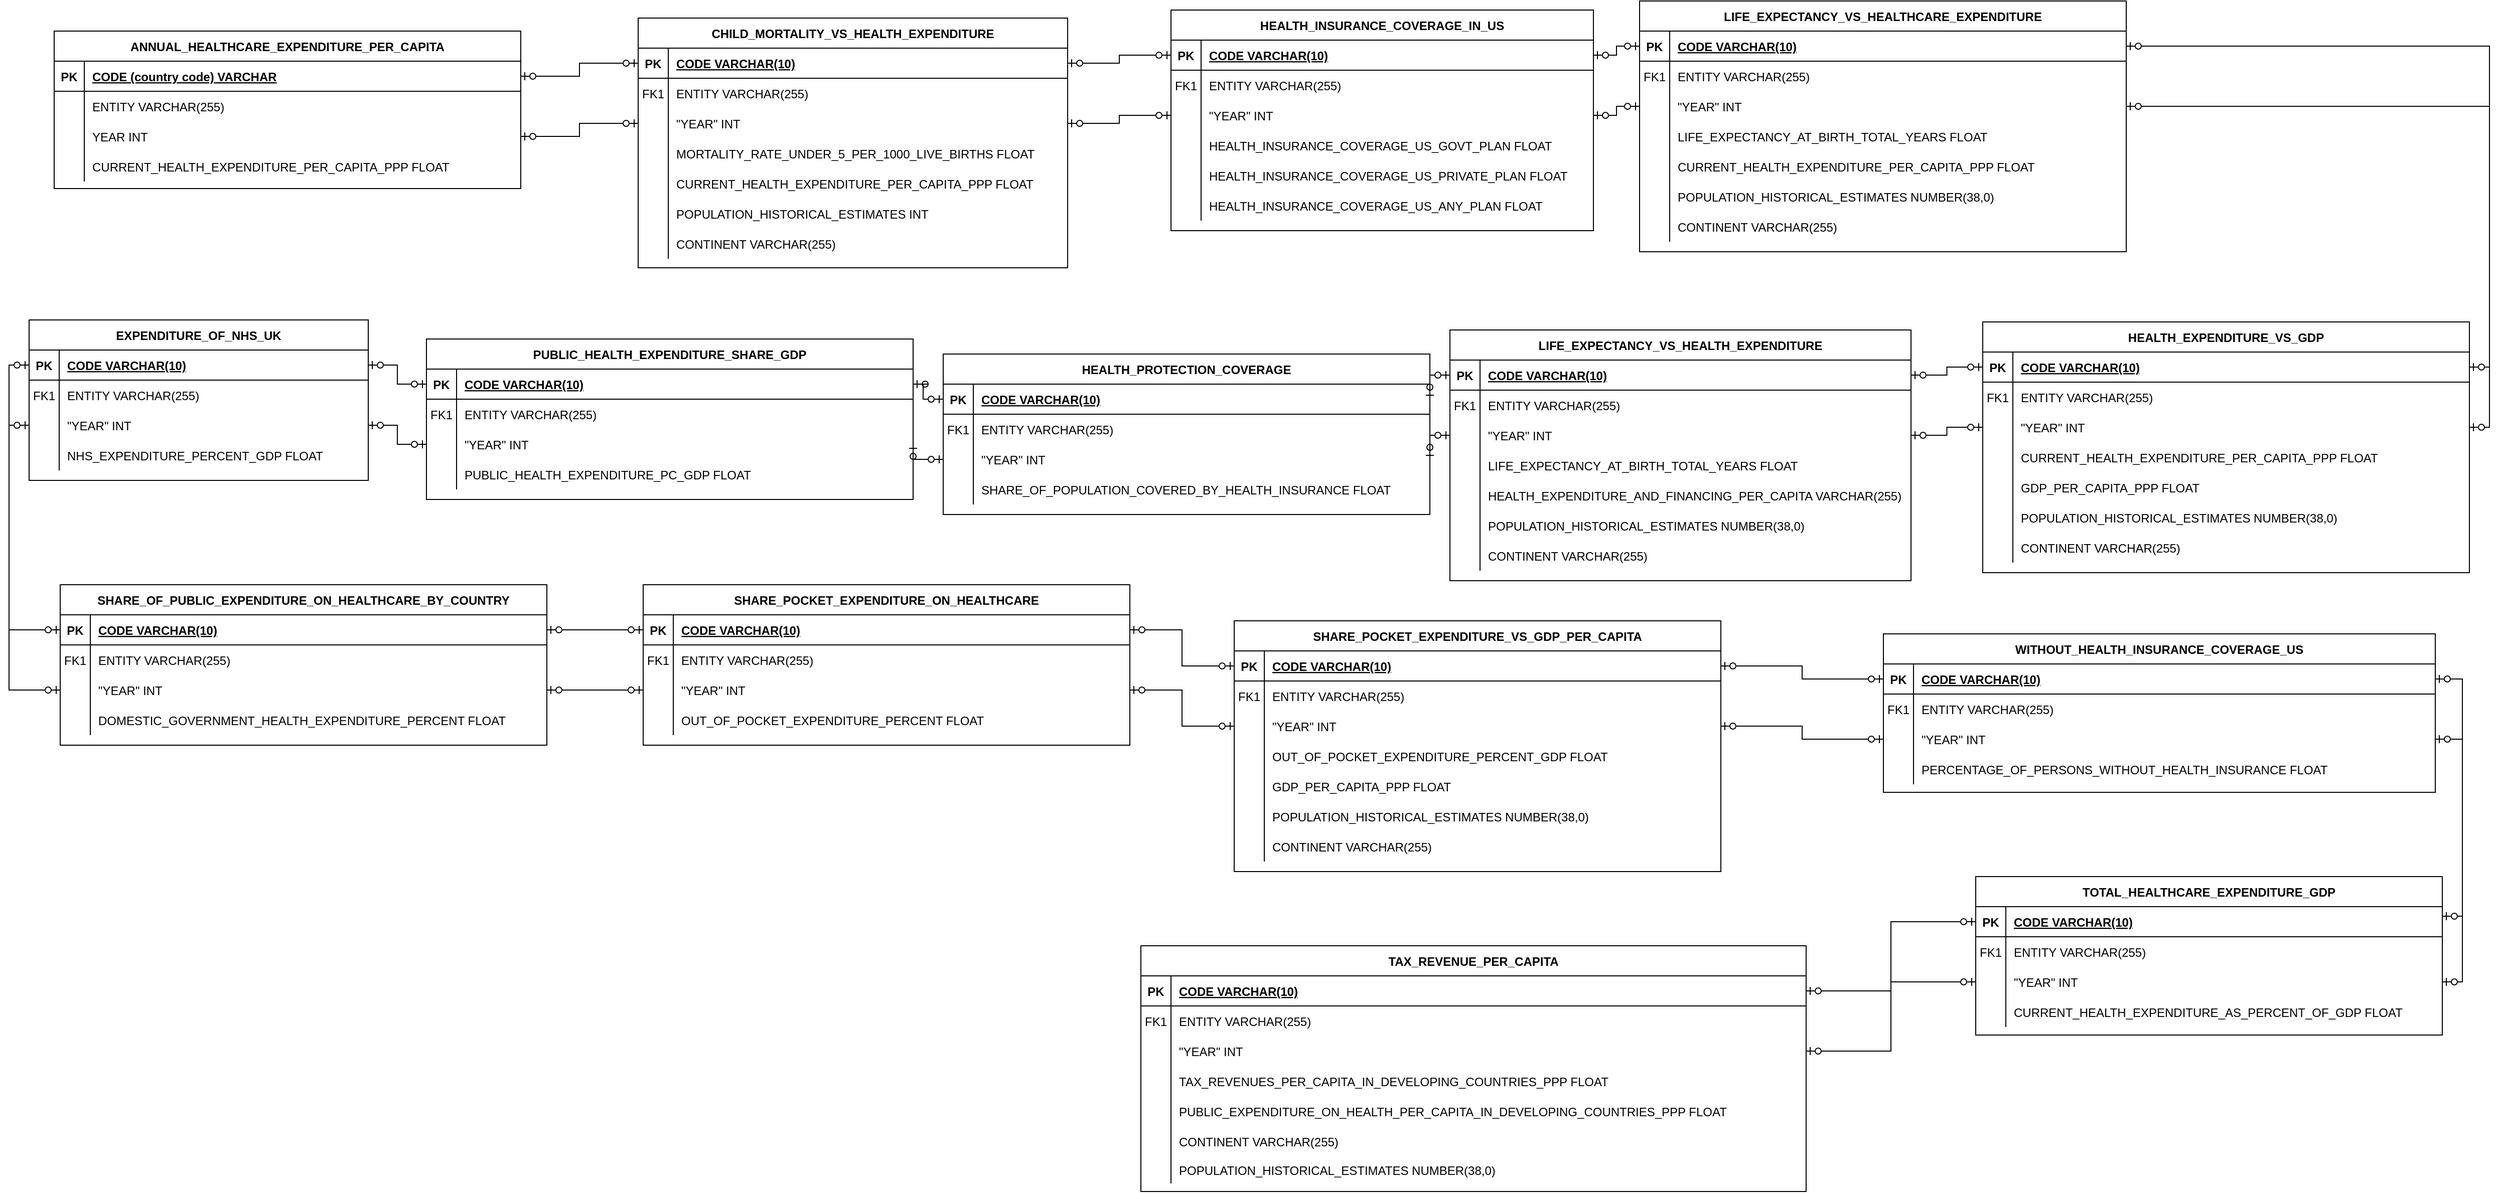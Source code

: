 <mxfile version="21.6.7" type="github">
  <diagram id="R2lEEEUBdFMjLlhIrx00" name="Page-1">
    <mxGraphModel dx="2591" dy="1502" grid="0" gridSize="10" guides="1" tooltips="1" connect="1" arrows="1" fold="1" page="1" pageScale="1" pageWidth="2500" pageHeight="2500" background="#ffffff" math="0" shadow="0" extFonts="Permanent Marker^https://fonts.googleapis.com/css?family=Permanent+Marker">
      <root>
        <mxCell id="0" />
        <mxCell id="1" parent="0" />
        <mxCell id="C-vyLk0tnHw3VtMMgP7b-2" value="CHILD_MORTALITY_VS_HEALTH_EXPENDITURE" style="shape=table;startSize=30;container=1;collapsible=1;childLayout=tableLayout;fixedRows=1;rowLines=0;fontStyle=1;align=center;resizeLast=1;" parent="1" vertex="1">
          <mxGeometry x="641" y="107" width="428" height="249" as="geometry" />
        </mxCell>
        <mxCell id="C-vyLk0tnHw3VtMMgP7b-3" value="" style="shape=partialRectangle;collapsible=0;dropTarget=0;pointerEvents=0;fillColor=none;points=[[0,0.5],[1,0.5]];portConstraint=eastwest;top=0;left=0;right=0;bottom=1;" parent="C-vyLk0tnHw3VtMMgP7b-2" vertex="1">
          <mxGeometry y="30" width="428" height="30" as="geometry" />
        </mxCell>
        <mxCell id="C-vyLk0tnHw3VtMMgP7b-4" value="PK" style="shape=partialRectangle;overflow=hidden;connectable=0;fillColor=none;top=0;left=0;bottom=0;right=0;fontStyle=1;" parent="C-vyLk0tnHw3VtMMgP7b-3" vertex="1">
          <mxGeometry width="30" height="30" as="geometry">
            <mxRectangle width="30" height="30" as="alternateBounds" />
          </mxGeometry>
        </mxCell>
        <mxCell id="C-vyLk0tnHw3VtMMgP7b-5" value="CODE VARCHAR(10)" style="shape=partialRectangle;overflow=hidden;connectable=0;fillColor=none;top=0;left=0;bottom=0;right=0;align=left;spacingLeft=6;fontStyle=5;" parent="C-vyLk0tnHw3VtMMgP7b-3" vertex="1">
          <mxGeometry x="30" width="398" height="30" as="geometry">
            <mxRectangle width="398" height="30" as="alternateBounds" />
          </mxGeometry>
        </mxCell>
        <mxCell id="C-vyLk0tnHw3VtMMgP7b-6" value="" style="shape=partialRectangle;collapsible=0;dropTarget=0;pointerEvents=0;fillColor=none;points=[[0,0.5],[1,0.5]];portConstraint=eastwest;top=0;left=0;right=0;bottom=0;" parent="C-vyLk0tnHw3VtMMgP7b-2" vertex="1">
          <mxGeometry y="60" width="428" height="30" as="geometry" />
        </mxCell>
        <mxCell id="C-vyLk0tnHw3VtMMgP7b-7" value="FK1" style="shape=partialRectangle;overflow=hidden;connectable=0;fillColor=none;top=0;left=0;bottom=0;right=0;" parent="C-vyLk0tnHw3VtMMgP7b-6" vertex="1">
          <mxGeometry width="30" height="30" as="geometry">
            <mxRectangle width="30" height="30" as="alternateBounds" />
          </mxGeometry>
        </mxCell>
        <mxCell id="C-vyLk0tnHw3VtMMgP7b-8" value="ENTITY VARCHAR(255)" style="shape=partialRectangle;overflow=hidden;connectable=0;fillColor=none;top=0;left=0;bottom=0;right=0;align=left;spacingLeft=6;" parent="C-vyLk0tnHw3VtMMgP7b-6" vertex="1">
          <mxGeometry x="30" width="398" height="30" as="geometry">
            <mxRectangle width="398" height="30" as="alternateBounds" />
          </mxGeometry>
        </mxCell>
        <mxCell id="C-vyLk0tnHw3VtMMgP7b-9" value="" style="shape=partialRectangle;collapsible=0;dropTarget=0;pointerEvents=0;fillColor=none;points=[[0,0.5],[1,0.5]];portConstraint=eastwest;top=0;left=0;right=0;bottom=0;" parent="C-vyLk0tnHw3VtMMgP7b-2" vertex="1">
          <mxGeometry y="90" width="428" height="30" as="geometry" />
        </mxCell>
        <mxCell id="C-vyLk0tnHw3VtMMgP7b-10" value="" style="shape=partialRectangle;overflow=hidden;connectable=0;fillColor=none;top=0;left=0;bottom=0;right=0;" parent="C-vyLk0tnHw3VtMMgP7b-9" vertex="1">
          <mxGeometry width="30" height="30" as="geometry">
            <mxRectangle width="30" height="30" as="alternateBounds" />
          </mxGeometry>
        </mxCell>
        <mxCell id="C-vyLk0tnHw3VtMMgP7b-11" value="&quot;YEAR&quot; INT" style="shape=partialRectangle;overflow=hidden;connectable=0;fillColor=none;top=0;left=0;bottom=0;right=0;align=left;spacingLeft=6;" parent="C-vyLk0tnHw3VtMMgP7b-9" vertex="1">
          <mxGeometry x="30" width="398" height="30" as="geometry">
            <mxRectangle width="398" height="30" as="alternateBounds" />
          </mxGeometry>
        </mxCell>
        <mxCell id="LE77Be6q_BpHFMluUEa3-18" value="" style="shape=partialRectangle;collapsible=0;dropTarget=0;pointerEvents=0;fillColor=none;points=[[0,0.5],[1,0.5]];portConstraint=eastwest;top=0;left=0;right=0;bottom=0;" parent="C-vyLk0tnHw3VtMMgP7b-2" vertex="1">
          <mxGeometry y="120" width="428" height="30" as="geometry" />
        </mxCell>
        <mxCell id="LE77Be6q_BpHFMluUEa3-19" value="" style="shape=partialRectangle;overflow=hidden;connectable=0;fillColor=none;top=0;left=0;bottom=0;right=0;" parent="LE77Be6q_BpHFMluUEa3-18" vertex="1">
          <mxGeometry width="30" height="30" as="geometry">
            <mxRectangle width="30" height="30" as="alternateBounds" />
          </mxGeometry>
        </mxCell>
        <mxCell id="LE77Be6q_BpHFMluUEa3-20" value="MORTALITY_RATE_UNDER_5_PER_1000_LIVE_BIRTHS FLOAT" style="shape=partialRectangle;overflow=hidden;connectable=0;fillColor=none;top=0;left=0;bottom=0;right=0;align=left;spacingLeft=6;" parent="LE77Be6q_BpHFMluUEa3-18" vertex="1">
          <mxGeometry x="30" width="398" height="30" as="geometry">
            <mxRectangle width="398" height="30" as="alternateBounds" />
          </mxGeometry>
        </mxCell>
        <mxCell id="LE77Be6q_BpHFMluUEa3-21" value="" style="shape=partialRectangle;collapsible=0;dropTarget=0;pointerEvents=0;fillColor=none;points=[[0,0.5],[1,0.5]];portConstraint=eastwest;top=0;left=0;right=0;bottom=0;" parent="C-vyLk0tnHw3VtMMgP7b-2" vertex="1">
          <mxGeometry y="150" width="428" height="30" as="geometry" />
        </mxCell>
        <mxCell id="LE77Be6q_BpHFMluUEa3-22" value="" style="shape=partialRectangle;overflow=hidden;connectable=0;fillColor=none;top=0;left=0;bottom=0;right=0;" parent="LE77Be6q_BpHFMluUEa3-21" vertex="1">
          <mxGeometry width="30" height="30" as="geometry">
            <mxRectangle width="30" height="30" as="alternateBounds" />
          </mxGeometry>
        </mxCell>
        <mxCell id="LE77Be6q_BpHFMluUEa3-23" value="CURRENT_HEALTH_EXPENDITURE_PER_CAPITA_PPP FLOAT" style="shape=partialRectangle;overflow=hidden;connectable=0;fillColor=none;top=0;left=0;bottom=0;right=0;align=left;spacingLeft=6;" parent="LE77Be6q_BpHFMluUEa3-21" vertex="1">
          <mxGeometry x="30" width="398" height="30" as="geometry">
            <mxRectangle width="398" height="30" as="alternateBounds" />
          </mxGeometry>
        </mxCell>
        <mxCell id="LE77Be6q_BpHFMluUEa3-24" value="" style="shape=partialRectangle;collapsible=0;dropTarget=0;pointerEvents=0;fillColor=none;points=[[0,0.5],[1,0.5]];portConstraint=eastwest;top=0;left=0;right=0;bottom=0;" parent="C-vyLk0tnHw3VtMMgP7b-2" vertex="1">
          <mxGeometry y="180" width="428" height="30" as="geometry" />
        </mxCell>
        <mxCell id="LE77Be6q_BpHFMluUEa3-25" value="" style="shape=partialRectangle;overflow=hidden;connectable=0;fillColor=none;top=0;left=0;bottom=0;right=0;" parent="LE77Be6q_BpHFMluUEa3-24" vertex="1">
          <mxGeometry width="30" height="30" as="geometry">
            <mxRectangle width="30" height="30" as="alternateBounds" />
          </mxGeometry>
        </mxCell>
        <mxCell id="LE77Be6q_BpHFMluUEa3-26" value="POPULATION_HISTORICAL_ESTIMATES INT" style="shape=partialRectangle;overflow=hidden;connectable=0;fillColor=none;top=0;left=0;bottom=0;right=0;align=left;spacingLeft=6;" parent="LE77Be6q_BpHFMluUEa3-24" vertex="1">
          <mxGeometry x="30" width="398" height="30" as="geometry">
            <mxRectangle width="398" height="30" as="alternateBounds" />
          </mxGeometry>
        </mxCell>
        <mxCell id="LE77Be6q_BpHFMluUEa3-27" value="" style="shape=partialRectangle;collapsible=0;dropTarget=0;pointerEvents=0;fillColor=none;points=[[0,0.5],[1,0.5]];portConstraint=eastwest;top=0;left=0;right=0;bottom=0;" parent="C-vyLk0tnHw3VtMMgP7b-2" vertex="1">
          <mxGeometry y="210" width="428" height="30" as="geometry" />
        </mxCell>
        <mxCell id="LE77Be6q_BpHFMluUEa3-28" value="" style="shape=partialRectangle;overflow=hidden;connectable=0;fillColor=none;top=0;left=0;bottom=0;right=0;" parent="LE77Be6q_BpHFMluUEa3-27" vertex="1">
          <mxGeometry width="30" height="30" as="geometry">
            <mxRectangle width="30" height="30" as="alternateBounds" />
          </mxGeometry>
        </mxCell>
        <mxCell id="LE77Be6q_BpHFMluUEa3-29" value="CONTINENT VARCHAR(255)" style="shape=partialRectangle;overflow=hidden;connectable=0;fillColor=none;top=0;left=0;bottom=0;right=0;align=left;spacingLeft=6;" parent="LE77Be6q_BpHFMluUEa3-27" vertex="1">
          <mxGeometry x="30" width="398" height="30" as="geometry">
            <mxRectangle width="398" height="30" as="alternateBounds" />
          </mxGeometry>
        </mxCell>
        <mxCell id="C-vyLk0tnHw3VtMMgP7b-13" value="EXPENDITURE_OF_NHS_UK" style="shape=table;startSize=30;container=1;collapsible=1;childLayout=tableLayout;fixedRows=1;rowLines=0;fontStyle=1;align=center;resizeLast=1;" parent="1" vertex="1">
          <mxGeometry x="34" y="408" width="338" height="160" as="geometry" />
        </mxCell>
        <mxCell id="C-vyLk0tnHw3VtMMgP7b-14" value="" style="shape=partialRectangle;collapsible=0;dropTarget=0;pointerEvents=0;fillColor=none;points=[[0,0.5],[1,0.5]];portConstraint=eastwest;top=0;left=0;right=0;bottom=1;" parent="C-vyLk0tnHw3VtMMgP7b-13" vertex="1">
          <mxGeometry y="30" width="338" height="30" as="geometry" />
        </mxCell>
        <mxCell id="C-vyLk0tnHw3VtMMgP7b-15" value="PK" style="shape=partialRectangle;overflow=hidden;connectable=0;fillColor=none;top=0;left=0;bottom=0;right=0;fontStyle=1;" parent="C-vyLk0tnHw3VtMMgP7b-14" vertex="1">
          <mxGeometry width="30" height="30" as="geometry">
            <mxRectangle width="30" height="30" as="alternateBounds" />
          </mxGeometry>
        </mxCell>
        <mxCell id="C-vyLk0tnHw3VtMMgP7b-16" value="CODE VARCHAR(10)" style="shape=partialRectangle;overflow=hidden;connectable=0;fillColor=none;top=0;left=0;bottom=0;right=0;align=left;spacingLeft=6;fontStyle=5;" parent="C-vyLk0tnHw3VtMMgP7b-14" vertex="1">
          <mxGeometry x="30" width="308" height="30" as="geometry">
            <mxRectangle width="308" height="30" as="alternateBounds" />
          </mxGeometry>
        </mxCell>
        <mxCell id="C-vyLk0tnHw3VtMMgP7b-17" value="" style="shape=partialRectangle;collapsible=0;dropTarget=0;pointerEvents=0;fillColor=none;points=[[0,0.5],[1,0.5]];portConstraint=eastwest;top=0;left=0;right=0;bottom=0;" parent="C-vyLk0tnHw3VtMMgP7b-13" vertex="1">
          <mxGeometry y="60" width="338" height="30" as="geometry" />
        </mxCell>
        <mxCell id="C-vyLk0tnHw3VtMMgP7b-18" value="FK1" style="shape=partialRectangle;overflow=hidden;connectable=0;fillColor=none;top=0;left=0;bottom=0;right=0;" parent="C-vyLk0tnHw3VtMMgP7b-17" vertex="1">
          <mxGeometry width="30" height="30" as="geometry">
            <mxRectangle width="30" height="30" as="alternateBounds" />
          </mxGeometry>
        </mxCell>
        <mxCell id="C-vyLk0tnHw3VtMMgP7b-19" value="ENTITY VARCHAR(255)" style="shape=partialRectangle;overflow=hidden;connectable=0;fillColor=none;top=0;left=0;bottom=0;right=0;align=left;spacingLeft=6;" parent="C-vyLk0tnHw3VtMMgP7b-17" vertex="1">
          <mxGeometry x="30" width="308" height="30" as="geometry">
            <mxRectangle width="308" height="30" as="alternateBounds" />
          </mxGeometry>
        </mxCell>
        <mxCell id="C-vyLk0tnHw3VtMMgP7b-20" value="" style="shape=partialRectangle;collapsible=0;dropTarget=0;pointerEvents=0;fillColor=none;points=[[0,0.5],[1,0.5]];portConstraint=eastwest;top=0;left=0;right=0;bottom=0;" parent="C-vyLk0tnHw3VtMMgP7b-13" vertex="1">
          <mxGeometry y="90" width="338" height="30" as="geometry" />
        </mxCell>
        <mxCell id="C-vyLk0tnHw3VtMMgP7b-21" value="" style="shape=partialRectangle;overflow=hidden;connectable=0;fillColor=none;top=0;left=0;bottom=0;right=0;" parent="C-vyLk0tnHw3VtMMgP7b-20" vertex="1">
          <mxGeometry width="30" height="30" as="geometry">
            <mxRectangle width="30" height="30" as="alternateBounds" />
          </mxGeometry>
        </mxCell>
        <mxCell id="C-vyLk0tnHw3VtMMgP7b-22" value="&quot;YEAR&quot; INT" style="shape=partialRectangle;overflow=hidden;connectable=0;fillColor=none;top=0;left=0;bottom=0;right=0;align=left;spacingLeft=6;" parent="C-vyLk0tnHw3VtMMgP7b-20" vertex="1">
          <mxGeometry x="30" width="308" height="30" as="geometry">
            <mxRectangle width="308" height="30" as="alternateBounds" />
          </mxGeometry>
        </mxCell>
        <mxCell id="LE77Be6q_BpHFMluUEa3-30" value="" style="shape=partialRectangle;collapsible=0;dropTarget=0;pointerEvents=0;fillColor=none;points=[[0,0.5],[1,0.5]];portConstraint=eastwest;top=0;left=0;right=0;bottom=0;" parent="C-vyLk0tnHw3VtMMgP7b-13" vertex="1">
          <mxGeometry y="120" width="338" height="30" as="geometry" />
        </mxCell>
        <mxCell id="LE77Be6q_BpHFMluUEa3-31" value="" style="shape=partialRectangle;overflow=hidden;connectable=0;fillColor=none;top=0;left=0;bottom=0;right=0;" parent="LE77Be6q_BpHFMluUEa3-30" vertex="1">
          <mxGeometry width="30" height="30" as="geometry">
            <mxRectangle width="30" height="30" as="alternateBounds" />
          </mxGeometry>
        </mxCell>
        <mxCell id="LE77Be6q_BpHFMluUEa3-32" value="NHS_EXPENDITURE_PERCENT_GDP FLOAT" style="shape=partialRectangle;overflow=hidden;connectable=0;fillColor=none;top=0;left=0;bottom=0;right=0;align=left;spacingLeft=6;" parent="LE77Be6q_BpHFMluUEa3-30" vertex="1">
          <mxGeometry x="30" width="308" height="30" as="geometry">
            <mxRectangle width="308" height="30" as="alternateBounds" />
          </mxGeometry>
        </mxCell>
        <mxCell id="C-vyLk0tnHw3VtMMgP7b-23" value="ANNUAL_HEALTHCARE_EXPENDITURE_PER_CAPITA" style="shape=table;startSize=30;container=1;collapsible=1;childLayout=tableLayout;fixedRows=1;rowLines=0;fontStyle=1;align=center;resizeLast=1;" parent="1" vertex="1">
          <mxGeometry x="59" y="120" width="465" height="157" as="geometry" />
        </mxCell>
        <mxCell id="C-vyLk0tnHw3VtMMgP7b-24" value="" style="shape=partialRectangle;collapsible=0;dropTarget=0;pointerEvents=0;fillColor=none;points=[[0,0.5],[1,0.5]];portConstraint=eastwest;top=0;left=0;right=0;bottom=1;" parent="C-vyLk0tnHw3VtMMgP7b-23" vertex="1">
          <mxGeometry y="30" width="465" height="30" as="geometry" />
        </mxCell>
        <mxCell id="C-vyLk0tnHw3VtMMgP7b-25" value="PK" style="shape=partialRectangle;overflow=hidden;connectable=0;fillColor=none;top=0;left=0;bottom=0;right=0;fontStyle=1;" parent="C-vyLk0tnHw3VtMMgP7b-24" vertex="1">
          <mxGeometry width="30" height="30" as="geometry">
            <mxRectangle width="30" height="30" as="alternateBounds" />
          </mxGeometry>
        </mxCell>
        <mxCell id="C-vyLk0tnHw3VtMMgP7b-26" value="CODE (country code) VARCHAR" style="shape=partialRectangle;overflow=hidden;connectable=0;fillColor=none;top=0;left=0;bottom=0;right=0;align=left;spacingLeft=6;fontStyle=5;" parent="C-vyLk0tnHw3VtMMgP7b-24" vertex="1">
          <mxGeometry x="30" width="435" height="30" as="geometry">
            <mxRectangle width="435" height="30" as="alternateBounds" />
          </mxGeometry>
        </mxCell>
        <mxCell id="C-vyLk0tnHw3VtMMgP7b-27" value="" style="shape=partialRectangle;collapsible=0;dropTarget=0;pointerEvents=0;fillColor=none;points=[[0,0.5],[1,0.5]];portConstraint=eastwest;top=0;left=0;right=0;bottom=0;" parent="C-vyLk0tnHw3VtMMgP7b-23" vertex="1">
          <mxGeometry y="60" width="465" height="30" as="geometry" />
        </mxCell>
        <mxCell id="C-vyLk0tnHw3VtMMgP7b-28" value="" style="shape=partialRectangle;overflow=hidden;connectable=0;fillColor=none;top=0;left=0;bottom=0;right=0;" parent="C-vyLk0tnHw3VtMMgP7b-27" vertex="1">
          <mxGeometry width="30" height="30" as="geometry">
            <mxRectangle width="30" height="30" as="alternateBounds" />
          </mxGeometry>
        </mxCell>
        <mxCell id="C-vyLk0tnHw3VtMMgP7b-29" value="ENTITY VARCHAR(255)" style="shape=partialRectangle;overflow=hidden;connectable=0;fillColor=none;top=0;left=0;bottom=0;right=0;align=left;spacingLeft=6;" parent="C-vyLk0tnHw3VtMMgP7b-27" vertex="1">
          <mxGeometry x="30" width="435" height="30" as="geometry">
            <mxRectangle width="435" height="30" as="alternateBounds" />
          </mxGeometry>
        </mxCell>
        <mxCell id="LE77Be6q_BpHFMluUEa3-2" value="" style="shape=partialRectangle;collapsible=0;dropTarget=0;pointerEvents=0;fillColor=none;points=[[0,0.5],[1,0.5]];portConstraint=eastwest;top=0;left=0;right=0;bottom=0;" parent="C-vyLk0tnHw3VtMMgP7b-23" vertex="1">
          <mxGeometry y="90" width="465" height="30" as="geometry" />
        </mxCell>
        <mxCell id="LE77Be6q_BpHFMluUEa3-3" value="" style="shape=partialRectangle;overflow=hidden;connectable=0;fillColor=none;top=0;left=0;bottom=0;right=0;" parent="LE77Be6q_BpHFMluUEa3-2" vertex="1">
          <mxGeometry width="30" height="30" as="geometry">
            <mxRectangle width="30" height="30" as="alternateBounds" />
          </mxGeometry>
        </mxCell>
        <mxCell id="LE77Be6q_BpHFMluUEa3-4" value="YEAR INT" style="shape=partialRectangle;overflow=hidden;connectable=0;fillColor=none;top=0;left=0;bottom=0;right=0;align=left;spacingLeft=6;" parent="LE77Be6q_BpHFMluUEa3-2" vertex="1">
          <mxGeometry x="30" width="435" height="30" as="geometry">
            <mxRectangle width="435" height="30" as="alternateBounds" />
          </mxGeometry>
        </mxCell>
        <mxCell id="LE77Be6q_BpHFMluUEa3-5" value="" style="shape=partialRectangle;collapsible=0;dropTarget=0;pointerEvents=0;fillColor=none;points=[[0,0.5],[1,0.5]];portConstraint=eastwest;top=0;left=0;right=0;bottom=0;" parent="C-vyLk0tnHw3VtMMgP7b-23" vertex="1">
          <mxGeometry y="120" width="465" height="30" as="geometry" />
        </mxCell>
        <mxCell id="LE77Be6q_BpHFMluUEa3-6" value="" style="shape=partialRectangle;overflow=hidden;connectable=0;fillColor=none;top=0;left=0;bottom=0;right=0;" parent="LE77Be6q_BpHFMluUEa3-5" vertex="1">
          <mxGeometry width="30" height="30" as="geometry">
            <mxRectangle width="30" height="30" as="alternateBounds" />
          </mxGeometry>
        </mxCell>
        <mxCell id="LE77Be6q_BpHFMluUEa3-7" value="CURRENT_HEALTH_EXPENDITURE_PER_CAPITA_PPP FLOAT" style="shape=partialRectangle;overflow=hidden;connectable=0;fillColor=none;top=0;left=0;bottom=0;right=0;align=left;spacingLeft=6;" parent="LE77Be6q_BpHFMluUEa3-5" vertex="1">
          <mxGeometry x="30" width="435" height="30" as="geometry">
            <mxRectangle width="435" height="30" as="alternateBounds" />
          </mxGeometry>
        </mxCell>
        <mxCell id="LE77Be6q_BpHFMluUEa3-33" value="HEALTH_INSURANCE_COVERAGE_IN_US" style="shape=table;startSize=30;container=1;collapsible=1;childLayout=tableLayout;fixedRows=1;rowLines=0;fontStyle=1;align=center;resizeLast=1;" parent="1" vertex="1">
          <mxGeometry x="1172" y="99" width="421" height="220" as="geometry" />
        </mxCell>
        <mxCell id="LE77Be6q_BpHFMluUEa3-34" value="" style="shape=partialRectangle;collapsible=0;dropTarget=0;pointerEvents=0;fillColor=none;points=[[0,0.5],[1,0.5]];portConstraint=eastwest;top=0;left=0;right=0;bottom=1;" parent="LE77Be6q_BpHFMluUEa3-33" vertex="1">
          <mxGeometry y="30" width="421" height="30" as="geometry" />
        </mxCell>
        <mxCell id="LE77Be6q_BpHFMluUEa3-35" value="PK" style="shape=partialRectangle;overflow=hidden;connectable=0;fillColor=none;top=0;left=0;bottom=0;right=0;fontStyle=1;" parent="LE77Be6q_BpHFMluUEa3-34" vertex="1">
          <mxGeometry width="30" height="30" as="geometry">
            <mxRectangle width="30" height="30" as="alternateBounds" />
          </mxGeometry>
        </mxCell>
        <mxCell id="LE77Be6q_BpHFMluUEa3-36" value="CODE VARCHAR(10)" style="shape=partialRectangle;overflow=hidden;connectable=0;fillColor=none;top=0;left=0;bottom=0;right=0;align=left;spacingLeft=6;fontStyle=5;" parent="LE77Be6q_BpHFMluUEa3-34" vertex="1">
          <mxGeometry x="30" width="391" height="30" as="geometry">
            <mxRectangle width="391" height="30" as="alternateBounds" />
          </mxGeometry>
        </mxCell>
        <mxCell id="LE77Be6q_BpHFMluUEa3-37" value="" style="shape=partialRectangle;collapsible=0;dropTarget=0;pointerEvents=0;fillColor=none;points=[[0,0.5],[1,0.5]];portConstraint=eastwest;top=0;left=0;right=0;bottom=0;" parent="LE77Be6q_BpHFMluUEa3-33" vertex="1">
          <mxGeometry y="60" width="421" height="30" as="geometry" />
        </mxCell>
        <mxCell id="LE77Be6q_BpHFMluUEa3-38" value="FK1" style="shape=partialRectangle;overflow=hidden;connectable=0;fillColor=none;top=0;left=0;bottom=0;right=0;" parent="LE77Be6q_BpHFMluUEa3-37" vertex="1">
          <mxGeometry width="30" height="30" as="geometry">
            <mxRectangle width="30" height="30" as="alternateBounds" />
          </mxGeometry>
        </mxCell>
        <mxCell id="LE77Be6q_BpHFMluUEa3-39" value="ENTITY VARCHAR(255)" style="shape=partialRectangle;overflow=hidden;connectable=0;fillColor=none;top=0;left=0;bottom=0;right=0;align=left;spacingLeft=6;" parent="LE77Be6q_BpHFMluUEa3-37" vertex="1">
          <mxGeometry x="30" width="391" height="30" as="geometry">
            <mxRectangle width="391" height="30" as="alternateBounds" />
          </mxGeometry>
        </mxCell>
        <mxCell id="LE77Be6q_BpHFMluUEa3-40" value="" style="shape=partialRectangle;collapsible=0;dropTarget=0;pointerEvents=0;fillColor=none;points=[[0,0.5],[1,0.5]];portConstraint=eastwest;top=0;left=0;right=0;bottom=0;" parent="LE77Be6q_BpHFMluUEa3-33" vertex="1">
          <mxGeometry y="90" width="421" height="30" as="geometry" />
        </mxCell>
        <mxCell id="LE77Be6q_BpHFMluUEa3-41" value="" style="shape=partialRectangle;overflow=hidden;connectable=0;fillColor=none;top=0;left=0;bottom=0;right=0;" parent="LE77Be6q_BpHFMluUEa3-40" vertex="1">
          <mxGeometry width="30" height="30" as="geometry">
            <mxRectangle width="30" height="30" as="alternateBounds" />
          </mxGeometry>
        </mxCell>
        <mxCell id="LE77Be6q_BpHFMluUEa3-42" value="&quot;YEAR&quot; INT" style="shape=partialRectangle;overflow=hidden;connectable=0;fillColor=none;top=0;left=0;bottom=0;right=0;align=left;spacingLeft=6;" parent="LE77Be6q_BpHFMluUEa3-40" vertex="1">
          <mxGeometry x="30" width="391" height="30" as="geometry">
            <mxRectangle width="391" height="30" as="alternateBounds" />
          </mxGeometry>
        </mxCell>
        <mxCell id="LE77Be6q_BpHFMluUEa3-43" value="" style="shape=partialRectangle;collapsible=0;dropTarget=0;pointerEvents=0;fillColor=none;points=[[0,0.5],[1,0.5]];portConstraint=eastwest;top=0;left=0;right=0;bottom=0;" parent="LE77Be6q_BpHFMluUEa3-33" vertex="1">
          <mxGeometry y="120" width="421" height="30" as="geometry" />
        </mxCell>
        <mxCell id="LE77Be6q_BpHFMluUEa3-44" value="" style="shape=partialRectangle;overflow=hidden;connectable=0;fillColor=none;top=0;left=0;bottom=0;right=0;" parent="LE77Be6q_BpHFMluUEa3-43" vertex="1">
          <mxGeometry width="30" height="30" as="geometry">
            <mxRectangle width="30" height="30" as="alternateBounds" />
          </mxGeometry>
        </mxCell>
        <mxCell id="LE77Be6q_BpHFMluUEa3-45" value="HEALTH_INSURANCE_COVERAGE_US_GOVT_PLAN FLOAT" style="shape=partialRectangle;overflow=hidden;connectable=0;fillColor=none;top=0;left=0;bottom=0;right=0;align=left;spacingLeft=6;" parent="LE77Be6q_BpHFMluUEa3-43" vertex="1">
          <mxGeometry x="30" width="391" height="30" as="geometry">
            <mxRectangle width="391" height="30" as="alternateBounds" />
          </mxGeometry>
        </mxCell>
        <mxCell id="LE77Be6q_BpHFMluUEa3-46" value="" style="shape=partialRectangle;collapsible=0;dropTarget=0;pointerEvents=0;fillColor=none;points=[[0,0.5],[1,0.5]];portConstraint=eastwest;top=0;left=0;right=0;bottom=0;" parent="LE77Be6q_BpHFMluUEa3-33" vertex="1">
          <mxGeometry y="150" width="421" height="30" as="geometry" />
        </mxCell>
        <mxCell id="LE77Be6q_BpHFMluUEa3-47" value="" style="shape=partialRectangle;overflow=hidden;connectable=0;fillColor=none;top=0;left=0;bottom=0;right=0;" parent="LE77Be6q_BpHFMluUEa3-46" vertex="1">
          <mxGeometry width="30" height="30" as="geometry">
            <mxRectangle width="30" height="30" as="alternateBounds" />
          </mxGeometry>
        </mxCell>
        <mxCell id="LE77Be6q_BpHFMluUEa3-48" value="HEALTH_INSURANCE_COVERAGE_US_PRIVATE_PLAN FLOAT" style="shape=partialRectangle;overflow=hidden;connectable=0;fillColor=none;top=0;left=0;bottom=0;right=0;align=left;spacingLeft=6;" parent="LE77Be6q_BpHFMluUEa3-46" vertex="1">
          <mxGeometry x="30" width="391" height="30" as="geometry">
            <mxRectangle width="391" height="30" as="alternateBounds" />
          </mxGeometry>
        </mxCell>
        <mxCell id="LE77Be6q_BpHFMluUEa3-49" value="" style="shape=partialRectangle;collapsible=0;dropTarget=0;pointerEvents=0;fillColor=none;points=[[0,0.5],[1,0.5]];portConstraint=eastwest;top=0;left=0;right=0;bottom=0;" parent="LE77Be6q_BpHFMluUEa3-33" vertex="1">
          <mxGeometry y="180" width="421" height="30" as="geometry" />
        </mxCell>
        <mxCell id="LE77Be6q_BpHFMluUEa3-50" value="" style="shape=partialRectangle;overflow=hidden;connectable=0;fillColor=none;top=0;left=0;bottom=0;right=0;" parent="LE77Be6q_BpHFMluUEa3-49" vertex="1">
          <mxGeometry width="30" height="30" as="geometry">
            <mxRectangle width="30" height="30" as="alternateBounds" />
          </mxGeometry>
        </mxCell>
        <mxCell id="LE77Be6q_BpHFMluUEa3-51" value="HEALTH_INSURANCE_COVERAGE_US_ANY_PLAN FLOAT" style="shape=partialRectangle;overflow=hidden;connectable=0;fillColor=none;top=0;left=0;bottom=0;right=0;align=left;spacingLeft=6;" parent="LE77Be6q_BpHFMluUEa3-49" vertex="1">
          <mxGeometry x="30" width="391" height="30" as="geometry">
            <mxRectangle width="391" height="30" as="alternateBounds" />
          </mxGeometry>
        </mxCell>
        <mxCell id="LE77Be6q_BpHFMluUEa3-55" value="HEALTH_PROTECTION_COVERAGE" style="shape=table;startSize=30;container=1;collapsible=1;childLayout=tableLayout;fixedRows=1;rowLines=0;fontStyle=1;align=center;resizeLast=1;" parent="1" vertex="1">
          <mxGeometry x="945" y="442" width="485" height="160" as="geometry" />
        </mxCell>
        <mxCell id="LE77Be6q_BpHFMluUEa3-56" value="" style="shape=partialRectangle;collapsible=0;dropTarget=0;pointerEvents=0;fillColor=none;points=[[0,0.5],[1,0.5]];portConstraint=eastwest;top=0;left=0;right=0;bottom=1;" parent="LE77Be6q_BpHFMluUEa3-55" vertex="1">
          <mxGeometry y="30" width="485" height="30" as="geometry" />
        </mxCell>
        <mxCell id="LE77Be6q_BpHFMluUEa3-57" value="PK" style="shape=partialRectangle;overflow=hidden;connectable=0;fillColor=none;top=0;left=0;bottom=0;right=0;fontStyle=1;" parent="LE77Be6q_BpHFMluUEa3-56" vertex="1">
          <mxGeometry width="30" height="30" as="geometry">
            <mxRectangle width="30" height="30" as="alternateBounds" />
          </mxGeometry>
        </mxCell>
        <mxCell id="LE77Be6q_BpHFMluUEa3-58" value="CODE VARCHAR(10)" style="shape=partialRectangle;overflow=hidden;connectable=0;fillColor=none;top=0;left=0;bottom=0;right=0;align=left;spacingLeft=6;fontStyle=5;" parent="LE77Be6q_BpHFMluUEa3-56" vertex="1">
          <mxGeometry x="30" width="455" height="30" as="geometry">
            <mxRectangle width="455" height="30" as="alternateBounds" />
          </mxGeometry>
        </mxCell>
        <mxCell id="LE77Be6q_BpHFMluUEa3-59" value="" style="shape=partialRectangle;collapsible=0;dropTarget=0;pointerEvents=0;fillColor=none;points=[[0,0.5],[1,0.5]];portConstraint=eastwest;top=0;left=0;right=0;bottom=0;" parent="LE77Be6q_BpHFMluUEa3-55" vertex="1">
          <mxGeometry y="60" width="485" height="30" as="geometry" />
        </mxCell>
        <mxCell id="LE77Be6q_BpHFMluUEa3-60" value="FK1" style="shape=partialRectangle;overflow=hidden;connectable=0;fillColor=none;top=0;left=0;bottom=0;right=0;" parent="LE77Be6q_BpHFMluUEa3-59" vertex="1">
          <mxGeometry width="30" height="30" as="geometry">
            <mxRectangle width="30" height="30" as="alternateBounds" />
          </mxGeometry>
        </mxCell>
        <mxCell id="LE77Be6q_BpHFMluUEa3-61" value="ENTITY VARCHAR(255)" style="shape=partialRectangle;overflow=hidden;connectable=0;fillColor=none;top=0;left=0;bottom=0;right=0;align=left;spacingLeft=6;" parent="LE77Be6q_BpHFMluUEa3-59" vertex="1">
          <mxGeometry x="30" width="455" height="30" as="geometry">
            <mxRectangle width="455" height="30" as="alternateBounds" />
          </mxGeometry>
        </mxCell>
        <mxCell id="LE77Be6q_BpHFMluUEa3-62" value="" style="shape=partialRectangle;collapsible=0;dropTarget=0;pointerEvents=0;fillColor=none;points=[[0,0.5],[1,0.5]];portConstraint=eastwest;top=0;left=0;right=0;bottom=0;" parent="LE77Be6q_BpHFMluUEa3-55" vertex="1">
          <mxGeometry y="90" width="485" height="30" as="geometry" />
        </mxCell>
        <mxCell id="LE77Be6q_BpHFMluUEa3-63" value="" style="shape=partialRectangle;overflow=hidden;connectable=0;fillColor=none;top=0;left=0;bottom=0;right=0;" parent="LE77Be6q_BpHFMluUEa3-62" vertex="1">
          <mxGeometry width="30" height="30" as="geometry">
            <mxRectangle width="30" height="30" as="alternateBounds" />
          </mxGeometry>
        </mxCell>
        <mxCell id="LE77Be6q_BpHFMluUEa3-64" value="&quot;YEAR&quot; INT" style="shape=partialRectangle;overflow=hidden;connectable=0;fillColor=none;top=0;left=0;bottom=0;right=0;align=left;spacingLeft=6;" parent="LE77Be6q_BpHFMluUEa3-62" vertex="1">
          <mxGeometry x="30" width="455" height="30" as="geometry">
            <mxRectangle width="455" height="30" as="alternateBounds" />
          </mxGeometry>
        </mxCell>
        <mxCell id="LE77Be6q_BpHFMluUEa3-65" value="" style="shape=partialRectangle;collapsible=0;dropTarget=0;pointerEvents=0;fillColor=none;points=[[0,0.5],[1,0.5]];portConstraint=eastwest;top=0;left=0;right=0;bottom=0;" parent="LE77Be6q_BpHFMluUEa3-55" vertex="1">
          <mxGeometry y="120" width="485" height="30" as="geometry" />
        </mxCell>
        <mxCell id="LE77Be6q_BpHFMluUEa3-66" value="" style="shape=partialRectangle;overflow=hidden;connectable=0;fillColor=none;top=0;left=0;bottom=0;right=0;" parent="LE77Be6q_BpHFMluUEa3-65" vertex="1">
          <mxGeometry width="30" height="30" as="geometry">
            <mxRectangle width="30" height="30" as="alternateBounds" />
          </mxGeometry>
        </mxCell>
        <mxCell id="LE77Be6q_BpHFMluUEa3-67" value="SHARE_OF_POPULATION_COVERED_BY_HEALTH_INSURANCE FLOAT" style="shape=partialRectangle;overflow=hidden;connectable=0;fillColor=none;top=0;left=0;bottom=0;right=0;align=left;spacingLeft=6;" parent="LE77Be6q_BpHFMluUEa3-65" vertex="1">
          <mxGeometry x="30" width="455" height="30" as="geometry">
            <mxRectangle width="455" height="30" as="alternateBounds" />
          </mxGeometry>
        </mxCell>
        <mxCell id="LE77Be6q_BpHFMluUEa3-74" value="LIFE_EXPECTANCY_VS_HEALTHCARE_EXPENDITURE" style="shape=table;startSize=30;container=1;collapsible=1;childLayout=tableLayout;fixedRows=1;rowLines=0;fontStyle=1;align=center;resizeLast=1;" parent="1" vertex="1">
          <mxGeometry x="1639" y="90" width="485" height="250" as="geometry" />
        </mxCell>
        <mxCell id="LE77Be6q_BpHFMluUEa3-75" value="" style="shape=partialRectangle;collapsible=0;dropTarget=0;pointerEvents=0;fillColor=none;points=[[0,0.5],[1,0.5]];portConstraint=eastwest;top=0;left=0;right=0;bottom=1;" parent="LE77Be6q_BpHFMluUEa3-74" vertex="1">
          <mxGeometry y="30" width="485" height="30" as="geometry" />
        </mxCell>
        <mxCell id="LE77Be6q_BpHFMluUEa3-76" value="PK" style="shape=partialRectangle;overflow=hidden;connectable=0;fillColor=none;top=0;left=0;bottom=0;right=0;fontStyle=1;" parent="LE77Be6q_BpHFMluUEa3-75" vertex="1">
          <mxGeometry width="30" height="30" as="geometry">
            <mxRectangle width="30" height="30" as="alternateBounds" />
          </mxGeometry>
        </mxCell>
        <mxCell id="LE77Be6q_BpHFMluUEa3-77" value="CODE VARCHAR(10)" style="shape=partialRectangle;overflow=hidden;connectable=0;fillColor=none;top=0;left=0;bottom=0;right=0;align=left;spacingLeft=6;fontStyle=5;" parent="LE77Be6q_BpHFMluUEa3-75" vertex="1">
          <mxGeometry x="30" width="455" height="30" as="geometry">
            <mxRectangle width="455" height="30" as="alternateBounds" />
          </mxGeometry>
        </mxCell>
        <mxCell id="LE77Be6q_BpHFMluUEa3-78" value="" style="shape=partialRectangle;collapsible=0;dropTarget=0;pointerEvents=0;fillColor=none;points=[[0,0.5],[1,0.5]];portConstraint=eastwest;top=0;left=0;right=0;bottom=0;" parent="LE77Be6q_BpHFMluUEa3-74" vertex="1">
          <mxGeometry y="60" width="485" height="30" as="geometry" />
        </mxCell>
        <mxCell id="LE77Be6q_BpHFMluUEa3-79" value="FK1" style="shape=partialRectangle;overflow=hidden;connectable=0;fillColor=none;top=0;left=0;bottom=0;right=0;" parent="LE77Be6q_BpHFMluUEa3-78" vertex="1">
          <mxGeometry width="30" height="30" as="geometry">
            <mxRectangle width="30" height="30" as="alternateBounds" />
          </mxGeometry>
        </mxCell>
        <mxCell id="LE77Be6q_BpHFMluUEa3-80" value="ENTITY VARCHAR(255)" style="shape=partialRectangle;overflow=hidden;connectable=0;fillColor=none;top=0;left=0;bottom=0;right=0;align=left;spacingLeft=6;" parent="LE77Be6q_BpHFMluUEa3-78" vertex="1">
          <mxGeometry x="30" width="455" height="30" as="geometry">
            <mxRectangle width="455" height="30" as="alternateBounds" />
          </mxGeometry>
        </mxCell>
        <mxCell id="LE77Be6q_BpHFMluUEa3-81" value="" style="shape=partialRectangle;collapsible=0;dropTarget=0;pointerEvents=0;fillColor=none;points=[[0,0.5],[1,0.5]];portConstraint=eastwest;top=0;left=0;right=0;bottom=0;" parent="LE77Be6q_BpHFMluUEa3-74" vertex="1">
          <mxGeometry y="90" width="485" height="30" as="geometry" />
        </mxCell>
        <mxCell id="LE77Be6q_BpHFMluUEa3-82" value="" style="shape=partialRectangle;overflow=hidden;connectable=0;fillColor=none;top=0;left=0;bottom=0;right=0;" parent="LE77Be6q_BpHFMluUEa3-81" vertex="1">
          <mxGeometry width="30" height="30" as="geometry">
            <mxRectangle width="30" height="30" as="alternateBounds" />
          </mxGeometry>
        </mxCell>
        <mxCell id="LE77Be6q_BpHFMluUEa3-83" value="&quot;YEAR&quot; INT" style="shape=partialRectangle;overflow=hidden;connectable=0;fillColor=none;top=0;left=0;bottom=0;right=0;align=left;spacingLeft=6;" parent="LE77Be6q_BpHFMluUEa3-81" vertex="1">
          <mxGeometry x="30" width="455" height="30" as="geometry">
            <mxRectangle width="455" height="30" as="alternateBounds" />
          </mxGeometry>
        </mxCell>
        <mxCell id="LE77Be6q_BpHFMluUEa3-84" value="" style="shape=partialRectangle;collapsible=0;dropTarget=0;pointerEvents=0;fillColor=none;points=[[0,0.5],[1,0.5]];portConstraint=eastwest;top=0;left=0;right=0;bottom=0;" parent="LE77Be6q_BpHFMluUEa3-74" vertex="1">
          <mxGeometry y="120" width="485" height="30" as="geometry" />
        </mxCell>
        <mxCell id="LE77Be6q_BpHFMluUEa3-85" value="" style="shape=partialRectangle;overflow=hidden;connectable=0;fillColor=none;top=0;left=0;bottom=0;right=0;" parent="LE77Be6q_BpHFMluUEa3-84" vertex="1">
          <mxGeometry width="30" height="30" as="geometry">
            <mxRectangle width="30" height="30" as="alternateBounds" />
          </mxGeometry>
        </mxCell>
        <mxCell id="LE77Be6q_BpHFMluUEa3-86" value="LIFE_EXPECTANCY_AT_BIRTH_TOTAL_YEARS FLOAT" style="shape=partialRectangle;overflow=hidden;connectable=0;fillColor=none;top=0;left=0;bottom=0;right=0;align=left;spacingLeft=6;" parent="LE77Be6q_BpHFMluUEa3-84" vertex="1">
          <mxGeometry x="30" width="455" height="30" as="geometry">
            <mxRectangle width="455" height="30" as="alternateBounds" />
          </mxGeometry>
        </mxCell>
        <mxCell id="LE77Be6q_BpHFMluUEa3-87" value="" style="shape=partialRectangle;collapsible=0;dropTarget=0;pointerEvents=0;fillColor=none;points=[[0,0.5],[1,0.5]];portConstraint=eastwest;top=0;left=0;right=0;bottom=0;" parent="LE77Be6q_BpHFMluUEa3-74" vertex="1">
          <mxGeometry y="150" width="485" height="30" as="geometry" />
        </mxCell>
        <mxCell id="LE77Be6q_BpHFMluUEa3-88" value="" style="shape=partialRectangle;overflow=hidden;connectable=0;fillColor=none;top=0;left=0;bottom=0;right=0;" parent="LE77Be6q_BpHFMluUEa3-87" vertex="1">
          <mxGeometry width="30" height="30" as="geometry">
            <mxRectangle width="30" height="30" as="alternateBounds" />
          </mxGeometry>
        </mxCell>
        <mxCell id="LE77Be6q_BpHFMluUEa3-89" value="CURRENT_HEALTH_EXPENDITURE_PER_CAPITA_PPP FLOAT" style="shape=partialRectangle;overflow=hidden;connectable=0;fillColor=none;top=0;left=0;bottom=0;right=0;align=left;spacingLeft=6;" parent="LE77Be6q_BpHFMluUEa3-87" vertex="1">
          <mxGeometry x="30" width="455" height="30" as="geometry">
            <mxRectangle width="455" height="30" as="alternateBounds" />
          </mxGeometry>
        </mxCell>
        <mxCell id="LE77Be6q_BpHFMluUEa3-90" value="" style="shape=partialRectangle;collapsible=0;dropTarget=0;pointerEvents=0;fillColor=none;points=[[0,0.5],[1,0.5]];portConstraint=eastwest;top=0;left=0;right=0;bottom=0;" parent="LE77Be6q_BpHFMluUEa3-74" vertex="1">
          <mxGeometry y="180" width="485" height="30" as="geometry" />
        </mxCell>
        <mxCell id="LE77Be6q_BpHFMluUEa3-91" value="" style="shape=partialRectangle;overflow=hidden;connectable=0;fillColor=none;top=0;left=0;bottom=0;right=0;" parent="LE77Be6q_BpHFMluUEa3-90" vertex="1">
          <mxGeometry width="30" height="30" as="geometry">
            <mxRectangle width="30" height="30" as="alternateBounds" />
          </mxGeometry>
        </mxCell>
        <mxCell id="LE77Be6q_BpHFMluUEa3-92" value="POPULATION_HISTORICAL_ESTIMATES NUMBER(38,0)" style="shape=partialRectangle;overflow=hidden;connectable=0;fillColor=none;top=0;left=0;bottom=0;right=0;align=left;spacingLeft=6;" parent="LE77Be6q_BpHFMluUEa3-90" vertex="1">
          <mxGeometry x="30" width="455" height="30" as="geometry">
            <mxRectangle width="455" height="30" as="alternateBounds" />
          </mxGeometry>
        </mxCell>
        <mxCell id="LE77Be6q_BpHFMluUEa3-93" value="" style="shape=partialRectangle;collapsible=0;dropTarget=0;pointerEvents=0;fillColor=none;points=[[0,0.5],[1,0.5]];portConstraint=eastwest;top=0;left=0;right=0;bottom=0;" parent="LE77Be6q_BpHFMluUEa3-74" vertex="1">
          <mxGeometry y="210" width="485" height="30" as="geometry" />
        </mxCell>
        <mxCell id="LE77Be6q_BpHFMluUEa3-94" value="" style="shape=partialRectangle;overflow=hidden;connectable=0;fillColor=none;top=0;left=0;bottom=0;right=0;" parent="LE77Be6q_BpHFMluUEa3-93" vertex="1">
          <mxGeometry width="30" height="30" as="geometry">
            <mxRectangle width="30" height="30" as="alternateBounds" />
          </mxGeometry>
        </mxCell>
        <mxCell id="LE77Be6q_BpHFMluUEa3-95" value="CONTINENT VARCHAR(255)" style="shape=partialRectangle;overflow=hidden;connectable=0;fillColor=none;top=0;left=0;bottom=0;right=0;align=left;spacingLeft=6;" parent="LE77Be6q_BpHFMluUEa3-93" vertex="1">
          <mxGeometry x="30" width="455" height="30" as="geometry">
            <mxRectangle width="455" height="30" as="alternateBounds" />
          </mxGeometry>
        </mxCell>
        <mxCell id="LE77Be6q_BpHFMluUEa3-96" value="LIFE_EXPECTANCY_VS_HEALTH_EXPENDITURE" style="shape=table;startSize=30;container=1;collapsible=1;childLayout=tableLayout;fixedRows=1;rowLines=0;fontStyle=1;align=center;resizeLast=1;" parent="1" vertex="1">
          <mxGeometry x="1450" y="418" width="459.5" height="250" as="geometry" />
        </mxCell>
        <mxCell id="LE77Be6q_BpHFMluUEa3-97" value="" style="shape=partialRectangle;collapsible=0;dropTarget=0;pointerEvents=0;fillColor=none;points=[[0,0.5],[1,0.5]];portConstraint=eastwest;top=0;left=0;right=0;bottom=1;" parent="LE77Be6q_BpHFMluUEa3-96" vertex="1">
          <mxGeometry y="30" width="459.5" height="30" as="geometry" />
        </mxCell>
        <mxCell id="LE77Be6q_BpHFMluUEa3-98" value="PK" style="shape=partialRectangle;overflow=hidden;connectable=0;fillColor=none;top=0;left=0;bottom=0;right=0;fontStyle=1;" parent="LE77Be6q_BpHFMluUEa3-97" vertex="1">
          <mxGeometry width="30" height="30" as="geometry">
            <mxRectangle width="30" height="30" as="alternateBounds" />
          </mxGeometry>
        </mxCell>
        <mxCell id="LE77Be6q_BpHFMluUEa3-99" value="CODE VARCHAR(10)" style="shape=partialRectangle;overflow=hidden;connectable=0;fillColor=none;top=0;left=0;bottom=0;right=0;align=left;spacingLeft=6;fontStyle=5;" parent="LE77Be6q_BpHFMluUEa3-97" vertex="1">
          <mxGeometry x="30" width="429.5" height="30" as="geometry">
            <mxRectangle width="429.5" height="30" as="alternateBounds" />
          </mxGeometry>
        </mxCell>
        <mxCell id="LE77Be6q_BpHFMluUEa3-100" value="" style="shape=partialRectangle;collapsible=0;dropTarget=0;pointerEvents=0;fillColor=none;points=[[0,0.5],[1,0.5]];portConstraint=eastwest;top=0;left=0;right=0;bottom=0;" parent="LE77Be6q_BpHFMluUEa3-96" vertex="1">
          <mxGeometry y="60" width="459.5" height="30" as="geometry" />
        </mxCell>
        <mxCell id="LE77Be6q_BpHFMluUEa3-101" value="FK1" style="shape=partialRectangle;overflow=hidden;connectable=0;fillColor=none;top=0;left=0;bottom=0;right=0;" parent="LE77Be6q_BpHFMluUEa3-100" vertex="1">
          <mxGeometry width="30" height="30" as="geometry">
            <mxRectangle width="30" height="30" as="alternateBounds" />
          </mxGeometry>
        </mxCell>
        <mxCell id="LE77Be6q_BpHFMluUEa3-102" value="ENTITY VARCHAR(255)" style="shape=partialRectangle;overflow=hidden;connectable=0;fillColor=none;top=0;left=0;bottom=0;right=0;align=left;spacingLeft=6;" parent="LE77Be6q_BpHFMluUEa3-100" vertex="1">
          <mxGeometry x="30" width="429.5" height="30" as="geometry">
            <mxRectangle width="429.5" height="30" as="alternateBounds" />
          </mxGeometry>
        </mxCell>
        <mxCell id="LE77Be6q_BpHFMluUEa3-103" value="" style="shape=partialRectangle;collapsible=0;dropTarget=0;pointerEvents=0;fillColor=none;points=[[0,0.5],[1,0.5]];portConstraint=eastwest;top=0;left=0;right=0;bottom=0;" parent="LE77Be6q_BpHFMluUEa3-96" vertex="1">
          <mxGeometry y="90" width="459.5" height="30" as="geometry" />
        </mxCell>
        <mxCell id="LE77Be6q_BpHFMluUEa3-104" value="" style="shape=partialRectangle;overflow=hidden;connectable=0;fillColor=none;top=0;left=0;bottom=0;right=0;" parent="LE77Be6q_BpHFMluUEa3-103" vertex="1">
          <mxGeometry width="30" height="30" as="geometry">
            <mxRectangle width="30" height="30" as="alternateBounds" />
          </mxGeometry>
        </mxCell>
        <mxCell id="LE77Be6q_BpHFMluUEa3-105" value="&quot;YEAR&quot; INT" style="shape=partialRectangle;overflow=hidden;connectable=0;fillColor=none;top=0;left=0;bottom=0;right=0;align=left;spacingLeft=6;" parent="LE77Be6q_BpHFMluUEa3-103" vertex="1">
          <mxGeometry x="30" width="429.5" height="30" as="geometry">
            <mxRectangle width="429.5" height="30" as="alternateBounds" />
          </mxGeometry>
        </mxCell>
        <mxCell id="LE77Be6q_BpHFMluUEa3-106" value="" style="shape=partialRectangle;collapsible=0;dropTarget=0;pointerEvents=0;fillColor=none;points=[[0,0.5],[1,0.5]];portConstraint=eastwest;top=0;left=0;right=0;bottom=0;" parent="LE77Be6q_BpHFMluUEa3-96" vertex="1">
          <mxGeometry y="120" width="459.5" height="30" as="geometry" />
        </mxCell>
        <mxCell id="LE77Be6q_BpHFMluUEa3-107" value="" style="shape=partialRectangle;overflow=hidden;connectable=0;fillColor=none;top=0;left=0;bottom=0;right=0;" parent="LE77Be6q_BpHFMluUEa3-106" vertex="1">
          <mxGeometry width="30" height="30" as="geometry">
            <mxRectangle width="30" height="30" as="alternateBounds" />
          </mxGeometry>
        </mxCell>
        <mxCell id="LE77Be6q_BpHFMluUEa3-108" value="LIFE_EXPECTANCY_AT_BIRTH_TOTAL_YEARS FLOAT" style="shape=partialRectangle;overflow=hidden;connectable=0;fillColor=none;top=0;left=0;bottom=0;right=0;align=left;spacingLeft=6;" parent="LE77Be6q_BpHFMluUEa3-106" vertex="1">
          <mxGeometry x="30" width="429.5" height="30" as="geometry">
            <mxRectangle width="429.5" height="30" as="alternateBounds" />
          </mxGeometry>
        </mxCell>
        <mxCell id="LE77Be6q_BpHFMluUEa3-109" value="" style="shape=partialRectangle;collapsible=0;dropTarget=0;pointerEvents=0;fillColor=none;points=[[0,0.5],[1,0.5]];portConstraint=eastwest;top=0;left=0;right=0;bottom=0;" parent="LE77Be6q_BpHFMluUEa3-96" vertex="1">
          <mxGeometry y="150" width="459.5" height="30" as="geometry" />
        </mxCell>
        <mxCell id="LE77Be6q_BpHFMluUEa3-110" value="" style="shape=partialRectangle;overflow=hidden;connectable=0;fillColor=none;top=0;left=0;bottom=0;right=0;" parent="LE77Be6q_BpHFMluUEa3-109" vertex="1">
          <mxGeometry width="30" height="30" as="geometry">
            <mxRectangle width="30" height="30" as="alternateBounds" />
          </mxGeometry>
        </mxCell>
        <mxCell id="LE77Be6q_BpHFMluUEa3-111" value="HEALTH_EXPENDITURE_AND_FINANCING_PER_CAPITA VARCHAR(255)" style="shape=partialRectangle;overflow=hidden;connectable=0;fillColor=none;top=0;left=0;bottom=0;right=0;align=left;spacingLeft=6;" parent="LE77Be6q_BpHFMluUEa3-109" vertex="1">
          <mxGeometry x="30" width="429.5" height="30" as="geometry">
            <mxRectangle width="429.5" height="30" as="alternateBounds" />
          </mxGeometry>
        </mxCell>
        <mxCell id="LE77Be6q_BpHFMluUEa3-112" value="" style="shape=partialRectangle;collapsible=0;dropTarget=0;pointerEvents=0;fillColor=none;points=[[0,0.5],[1,0.5]];portConstraint=eastwest;top=0;left=0;right=0;bottom=0;" parent="LE77Be6q_BpHFMluUEa3-96" vertex="1">
          <mxGeometry y="180" width="459.5" height="30" as="geometry" />
        </mxCell>
        <mxCell id="LE77Be6q_BpHFMluUEa3-113" value="" style="shape=partialRectangle;overflow=hidden;connectable=0;fillColor=none;top=0;left=0;bottom=0;right=0;" parent="LE77Be6q_BpHFMluUEa3-112" vertex="1">
          <mxGeometry width="30" height="30" as="geometry">
            <mxRectangle width="30" height="30" as="alternateBounds" />
          </mxGeometry>
        </mxCell>
        <mxCell id="LE77Be6q_BpHFMluUEa3-114" value="POPULATION_HISTORICAL_ESTIMATES NUMBER(38,0)" style="shape=partialRectangle;overflow=hidden;connectable=0;fillColor=none;top=0;left=0;bottom=0;right=0;align=left;spacingLeft=6;" parent="LE77Be6q_BpHFMluUEa3-112" vertex="1">
          <mxGeometry x="30" width="429.5" height="30" as="geometry">
            <mxRectangle width="429.5" height="30" as="alternateBounds" />
          </mxGeometry>
        </mxCell>
        <mxCell id="LE77Be6q_BpHFMluUEa3-115" value="" style="shape=partialRectangle;collapsible=0;dropTarget=0;pointerEvents=0;fillColor=none;points=[[0,0.5],[1,0.5]];portConstraint=eastwest;top=0;left=0;right=0;bottom=0;" parent="LE77Be6q_BpHFMluUEa3-96" vertex="1">
          <mxGeometry y="210" width="459.5" height="30" as="geometry" />
        </mxCell>
        <mxCell id="LE77Be6q_BpHFMluUEa3-116" value="" style="shape=partialRectangle;overflow=hidden;connectable=0;fillColor=none;top=0;left=0;bottom=0;right=0;" parent="LE77Be6q_BpHFMluUEa3-115" vertex="1">
          <mxGeometry width="30" height="30" as="geometry">
            <mxRectangle width="30" height="30" as="alternateBounds" />
          </mxGeometry>
        </mxCell>
        <mxCell id="LE77Be6q_BpHFMluUEa3-117" value="CONTINENT VARCHAR(255)" style="shape=partialRectangle;overflow=hidden;connectable=0;fillColor=none;top=0;left=0;bottom=0;right=0;align=left;spacingLeft=6;" parent="LE77Be6q_BpHFMluUEa3-115" vertex="1">
          <mxGeometry x="30" width="429.5" height="30" as="geometry">
            <mxRectangle width="429.5" height="30" as="alternateBounds" />
          </mxGeometry>
        </mxCell>
        <mxCell id="LE77Be6q_BpHFMluUEa3-118" value="PUBLIC_HEALTH_EXPENDITURE_SHARE_GDP" style="shape=table;startSize=30;container=1;collapsible=1;childLayout=tableLayout;fixedRows=1;rowLines=0;fontStyle=1;align=center;resizeLast=1;" parent="1" vertex="1">
          <mxGeometry x="430" y="427" width="485" height="160" as="geometry" />
        </mxCell>
        <mxCell id="LE77Be6q_BpHFMluUEa3-119" value="" style="shape=partialRectangle;collapsible=0;dropTarget=0;pointerEvents=0;fillColor=none;points=[[0,0.5],[1,0.5]];portConstraint=eastwest;top=0;left=0;right=0;bottom=1;" parent="LE77Be6q_BpHFMluUEa3-118" vertex="1">
          <mxGeometry y="30" width="485" height="30" as="geometry" />
        </mxCell>
        <mxCell id="LE77Be6q_BpHFMluUEa3-120" value="PK" style="shape=partialRectangle;overflow=hidden;connectable=0;fillColor=none;top=0;left=0;bottom=0;right=0;fontStyle=1;" parent="LE77Be6q_BpHFMluUEa3-119" vertex="1">
          <mxGeometry width="30" height="30" as="geometry">
            <mxRectangle width="30" height="30" as="alternateBounds" />
          </mxGeometry>
        </mxCell>
        <mxCell id="LE77Be6q_BpHFMluUEa3-121" value="CODE VARCHAR(10)" style="shape=partialRectangle;overflow=hidden;connectable=0;fillColor=none;top=0;left=0;bottom=0;right=0;align=left;spacingLeft=6;fontStyle=5;" parent="LE77Be6q_BpHFMluUEa3-119" vertex="1">
          <mxGeometry x="30" width="455" height="30" as="geometry">
            <mxRectangle width="455" height="30" as="alternateBounds" />
          </mxGeometry>
        </mxCell>
        <mxCell id="LE77Be6q_BpHFMluUEa3-122" value="" style="shape=partialRectangle;collapsible=0;dropTarget=0;pointerEvents=0;fillColor=none;points=[[0,0.5],[1,0.5]];portConstraint=eastwest;top=0;left=0;right=0;bottom=0;" parent="LE77Be6q_BpHFMluUEa3-118" vertex="1">
          <mxGeometry y="60" width="485" height="30" as="geometry" />
        </mxCell>
        <mxCell id="LE77Be6q_BpHFMluUEa3-123" value="FK1" style="shape=partialRectangle;overflow=hidden;connectable=0;fillColor=none;top=0;left=0;bottom=0;right=0;" parent="LE77Be6q_BpHFMluUEa3-122" vertex="1">
          <mxGeometry width="30" height="30" as="geometry">
            <mxRectangle width="30" height="30" as="alternateBounds" />
          </mxGeometry>
        </mxCell>
        <mxCell id="LE77Be6q_BpHFMluUEa3-124" value="ENTITY VARCHAR(255)" style="shape=partialRectangle;overflow=hidden;connectable=0;fillColor=none;top=0;left=0;bottom=0;right=0;align=left;spacingLeft=6;" parent="LE77Be6q_BpHFMluUEa3-122" vertex="1">
          <mxGeometry x="30" width="455" height="30" as="geometry">
            <mxRectangle width="455" height="30" as="alternateBounds" />
          </mxGeometry>
        </mxCell>
        <mxCell id="LE77Be6q_BpHFMluUEa3-125" value="" style="shape=partialRectangle;collapsible=0;dropTarget=0;pointerEvents=0;fillColor=none;points=[[0,0.5],[1,0.5]];portConstraint=eastwest;top=0;left=0;right=0;bottom=0;" parent="LE77Be6q_BpHFMluUEa3-118" vertex="1">
          <mxGeometry y="90" width="485" height="30" as="geometry" />
        </mxCell>
        <mxCell id="LE77Be6q_BpHFMluUEa3-126" value="" style="shape=partialRectangle;overflow=hidden;connectable=0;fillColor=none;top=0;left=0;bottom=0;right=0;" parent="LE77Be6q_BpHFMluUEa3-125" vertex="1">
          <mxGeometry width="30" height="30" as="geometry">
            <mxRectangle width="30" height="30" as="alternateBounds" />
          </mxGeometry>
        </mxCell>
        <mxCell id="LE77Be6q_BpHFMluUEa3-127" value="&quot;YEAR&quot; INT" style="shape=partialRectangle;overflow=hidden;connectable=0;fillColor=none;top=0;left=0;bottom=0;right=0;align=left;spacingLeft=6;" parent="LE77Be6q_BpHFMluUEa3-125" vertex="1">
          <mxGeometry x="30" width="455" height="30" as="geometry">
            <mxRectangle width="455" height="30" as="alternateBounds" />
          </mxGeometry>
        </mxCell>
        <mxCell id="LE77Be6q_BpHFMluUEa3-128" value="" style="shape=partialRectangle;collapsible=0;dropTarget=0;pointerEvents=0;fillColor=none;points=[[0,0.5],[1,0.5]];portConstraint=eastwest;top=0;left=0;right=0;bottom=0;" parent="LE77Be6q_BpHFMluUEa3-118" vertex="1">
          <mxGeometry y="120" width="485" height="30" as="geometry" />
        </mxCell>
        <mxCell id="LE77Be6q_BpHFMluUEa3-129" value="" style="shape=partialRectangle;overflow=hidden;connectable=0;fillColor=none;top=0;left=0;bottom=0;right=0;" parent="LE77Be6q_BpHFMluUEa3-128" vertex="1">
          <mxGeometry width="30" height="30" as="geometry">
            <mxRectangle width="30" height="30" as="alternateBounds" />
          </mxGeometry>
        </mxCell>
        <mxCell id="LE77Be6q_BpHFMluUEa3-130" value="PUBLIC_HEALTH_EXPENDITURE_PC_GDP FLOAT" style="shape=partialRectangle;overflow=hidden;connectable=0;fillColor=none;top=0;left=0;bottom=0;right=0;align=left;spacingLeft=6;" parent="LE77Be6q_BpHFMluUEa3-128" vertex="1">
          <mxGeometry x="30" width="455" height="30" as="geometry">
            <mxRectangle width="455" height="30" as="alternateBounds" />
          </mxGeometry>
        </mxCell>
        <mxCell id="LE77Be6q_BpHFMluUEa3-140" value="SHARE_OF_PUBLIC_EXPENDITURE_ON_HEALTHCARE_BY_COUNTRY" style="shape=table;startSize=30;container=1;collapsible=1;childLayout=tableLayout;fixedRows=1;rowLines=0;fontStyle=1;align=center;resizeLast=1;" parent="1" vertex="1">
          <mxGeometry x="65" y="672" width="485" height="160" as="geometry" />
        </mxCell>
        <mxCell id="LE77Be6q_BpHFMluUEa3-141" value="" style="shape=partialRectangle;collapsible=0;dropTarget=0;pointerEvents=0;fillColor=none;points=[[0,0.5],[1,0.5]];portConstraint=eastwest;top=0;left=0;right=0;bottom=1;" parent="LE77Be6q_BpHFMluUEa3-140" vertex="1">
          <mxGeometry y="30" width="485" height="30" as="geometry" />
        </mxCell>
        <mxCell id="LE77Be6q_BpHFMluUEa3-142" value="PK" style="shape=partialRectangle;overflow=hidden;connectable=0;fillColor=none;top=0;left=0;bottom=0;right=0;fontStyle=1;" parent="LE77Be6q_BpHFMluUEa3-141" vertex="1">
          <mxGeometry width="30" height="30" as="geometry">
            <mxRectangle width="30" height="30" as="alternateBounds" />
          </mxGeometry>
        </mxCell>
        <mxCell id="LE77Be6q_BpHFMluUEa3-143" value="CODE VARCHAR(10)" style="shape=partialRectangle;overflow=hidden;connectable=0;fillColor=none;top=0;left=0;bottom=0;right=0;align=left;spacingLeft=6;fontStyle=5;" parent="LE77Be6q_BpHFMluUEa3-141" vertex="1">
          <mxGeometry x="30" width="455" height="30" as="geometry">
            <mxRectangle width="455" height="30" as="alternateBounds" />
          </mxGeometry>
        </mxCell>
        <mxCell id="LE77Be6q_BpHFMluUEa3-144" value="" style="shape=partialRectangle;collapsible=0;dropTarget=0;pointerEvents=0;fillColor=none;points=[[0,0.5],[1,0.5]];portConstraint=eastwest;top=0;left=0;right=0;bottom=0;" parent="LE77Be6q_BpHFMluUEa3-140" vertex="1">
          <mxGeometry y="60" width="485" height="30" as="geometry" />
        </mxCell>
        <mxCell id="LE77Be6q_BpHFMluUEa3-145" value="FK1" style="shape=partialRectangle;overflow=hidden;connectable=0;fillColor=none;top=0;left=0;bottom=0;right=0;" parent="LE77Be6q_BpHFMluUEa3-144" vertex="1">
          <mxGeometry width="30" height="30" as="geometry">
            <mxRectangle width="30" height="30" as="alternateBounds" />
          </mxGeometry>
        </mxCell>
        <mxCell id="LE77Be6q_BpHFMluUEa3-146" value="ENTITY VARCHAR(255)" style="shape=partialRectangle;overflow=hidden;connectable=0;fillColor=none;top=0;left=0;bottom=0;right=0;align=left;spacingLeft=6;" parent="LE77Be6q_BpHFMluUEa3-144" vertex="1">
          <mxGeometry x="30" width="455" height="30" as="geometry">
            <mxRectangle width="455" height="30" as="alternateBounds" />
          </mxGeometry>
        </mxCell>
        <mxCell id="LE77Be6q_BpHFMluUEa3-147" value="" style="shape=partialRectangle;collapsible=0;dropTarget=0;pointerEvents=0;fillColor=none;points=[[0,0.5],[1,0.5]];portConstraint=eastwest;top=0;left=0;right=0;bottom=0;" parent="LE77Be6q_BpHFMluUEa3-140" vertex="1">
          <mxGeometry y="90" width="485" height="30" as="geometry" />
        </mxCell>
        <mxCell id="LE77Be6q_BpHFMluUEa3-148" value="" style="shape=partialRectangle;overflow=hidden;connectable=0;fillColor=none;top=0;left=0;bottom=0;right=0;" parent="LE77Be6q_BpHFMluUEa3-147" vertex="1">
          <mxGeometry width="30" height="30" as="geometry">
            <mxRectangle width="30" height="30" as="alternateBounds" />
          </mxGeometry>
        </mxCell>
        <mxCell id="LE77Be6q_BpHFMluUEa3-149" value="&quot;YEAR&quot; INT" style="shape=partialRectangle;overflow=hidden;connectable=0;fillColor=none;top=0;left=0;bottom=0;right=0;align=left;spacingLeft=6;" parent="LE77Be6q_BpHFMluUEa3-147" vertex="1">
          <mxGeometry x="30" width="455" height="30" as="geometry">
            <mxRectangle width="455" height="30" as="alternateBounds" />
          </mxGeometry>
        </mxCell>
        <mxCell id="LE77Be6q_BpHFMluUEa3-150" value="" style="shape=partialRectangle;collapsible=0;dropTarget=0;pointerEvents=0;fillColor=none;points=[[0,0.5],[1,0.5]];portConstraint=eastwest;top=0;left=0;right=0;bottom=0;" parent="LE77Be6q_BpHFMluUEa3-140" vertex="1">
          <mxGeometry y="120" width="485" height="30" as="geometry" />
        </mxCell>
        <mxCell id="LE77Be6q_BpHFMluUEa3-151" value="" style="shape=partialRectangle;overflow=hidden;connectable=0;fillColor=none;top=0;left=0;bottom=0;right=0;" parent="LE77Be6q_BpHFMluUEa3-150" vertex="1">
          <mxGeometry width="30" height="30" as="geometry">
            <mxRectangle width="30" height="30" as="alternateBounds" />
          </mxGeometry>
        </mxCell>
        <mxCell id="LE77Be6q_BpHFMluUEa3-152" value="DOMESTIC_GOVERNMENT_HEALTH_EXPENDITURE_PERCENT FLOAT" style="shape=partialRectangle;overflow=hidden;connectable=0;fillColor=none;top=0;left=0;bottom=0;right=0;align=left;spacingLeft=6;" parent="LE77Be6q_BpHFMluUEa3-150" vertex="1">
          <mxGeometry x="30" width="455" height="30" as="geometry">
            <mxRectangle width="455" height="30" as="alternateBounds" />
          </mxGeometry>
        </mxCell>
        <mxCell id="LE77Be6q_BpHFMluUEa3-153" value="SHARE_POCKET_EXPENDITURE_ON_HEALTHCARE" style="shape=table;startSize=30;container=1;collapsible=1;childLayout=tableLayout;fixedRows=1;rowLines=0;fontStyle=1;align=center;resizeLast=1;" parent="1" vertex="1">
          <mxGeometry x="646" y="672" width="485" height="160" as="geometry" />
        </mxCell>
        <mxCell id="LE77Be6q_BpHFMluUEa3-154" value="" style="shape=partialRectangle;collapsible=0;dropTarget=0;pointerEvents=0;fillColor=none;points=[[0,0.5],[1,0.5]];portConstraint=eastwest;top=0;left=0;right=0;bottom=1;" parent="LE77Be6q_BpHFMluUEa3-153" vertex="1">
          <mxGeometry y="30" width="485" height="30" as="geometry" />
        </mxCell>
        <mxCell id="LE77Be6q_BpHFMluUEa3-155" value="PK" style="shape=partialRectangle;overflow=hidden;connectable=0;fillColor=none;top=0;left=0;bottom=0;right=0;fontStyle=1;" parent="LE77Be6q_BpHFMluUEa3-154" vertex="1">
          <mxGeometry width="30" height="30" as="geometry">
            <mxRectangle width="30" height="30" as="alternateBounds" />
          </mxGeometry>
        </mxCell>
        <mxCell id="LE77Be6q_BpHFMluUEa3-156" value="CODE VARCHAR(10)" style="shape=partialRectangle;overflow=hidden;connectable=0;fillColor=none;top=0;left=0;bottom=0;right=0;align=left;spacingLeft=6;fontStyle=5;" parent="LE77Be6q_BpHFMluUEa3-154" vertex="1">
          <mxGeometry x="30" width="455" height="30" as="geometry">
            <mxRectangle width="455" height="30" as="alternateBounds" />
          </mxGeometry>
        </mxCell>
        <mxCell id="LE77Be6q_BpHFMluUEa3-157" value="" style="shape=partialRectangle;collapsible=0;dropTarget=0;pointerEvents=0;fillColor=none;points=[[0,0.5],[1,0.5]];portConstraint=eastwest;top=0;left=0;right=0;bottom=0;" parent="LE77Be6q_BpHFMluUEa3-153" vertex="1">
          <mxGeometry y="60" width="485" height="30" as="geometry" />
        </mxCell>
        <mxCell id="LE77Be6q_BpHFMluUEa3-158" value="FK1" style="shape=partialRectangle;overflow=hidden;connectable=0;fillColor=none;top=0;left=0;bottom=0;right=0;" parent="LE77Be6q_BpHFMluUEa3-157" vertex="1">
          <mxGeometry width="30" height="30" as="geometry">
            <mxRectangle width="30" height="30" as="alternateBounds" />
          </mxGeometry>
        </mxCell>
        <mxCell id="LE77Be6q_BpHFMluUEa3-159" value="ENTITY VARCHAR(255)" style="shape=partialRectangle;overflow=hidden;connectable=0;fillColor=none;top=0;left=0;bottom=0;right=0;align=left;spacingLeft=6;" parent="LE77Be6q_BpHFMluUEa3-157" vertex="1">
          <mxGeometry x="30" width="455" height="30" as="geometry">
            <mxRectangle width="455" height="30" as="alternateBounds" />
          </mxGeometry>
        </mxCell>
        <mxCell id="LE77Be6q_BpHFMluUEa3-160" value="" style="shape=partialRectangle;collapsible=0;dropTarget=0;pointerEvents=0;fillColor=none;points=[[0,0.5],[1,0.5]];portConstraint=eastwest;top=0;left=0;right=0;bottom=0;" parent="LE77Be6q_BpHFMluUEa3-153" vertex="1">
          <mxGeometry y="90" width="485" height="30" as="geometry" />
        </mxCell>
        <mxCell id="LE77Be6q_BpHFMluUEa3-161" value="" style="shape=partialRectangle;overflow=hidden;connectable=0;fillColor=none;top=0;left=0;bottom=0;right=0;" parent="LE77Be6q_BpHFMluUEa3-160" vertex="1">
          <mxGeometry width="30" height="30" as="geometry">
            <mxRectangle width="30" height="30" as="alternateBounds" />
          </mxGeometry>
        </mxCell>
        <mxCell id="LE77Be6q_BpHFMluUEa3-162" value="&quot;YEAR&quot; INT" style="shape=partialRectangle;overflow=hidden;connectable=0;fillColor=none;top=0;left=0;bottom=0;right=0;align=left;spacingLeft=6;" parent="LE77Be6q_BpHFMluUEa3-160" vertex="1">
          <mxGeometry x="30" width="455" height="30" as="geometry">
            <mxRectangle width="455" height="30" as="alternateBounds" />
          </mxGeometry>
        </mxCell>
        <mxCell id="LE77Be6q_BpHFMluUEa3-163" value="" style="shape=partialRectangle;collapsible=0;dropTarget=0;pointerEvents=0;fillColor=none;points=[[0,0.5],[1,0.5]];portConstraint=eastwest;top=0;left=0;right=0;bottom=0;" parent="LE77Be6q_BpHFMluUEa3-153" vertex="1">
          <mxGeometry y="120" width="485" height="30" as="geometry" />
        </mxCell>
        <mxCell id="LE77Be6q_BpHFMluUEa3-164" value="" style="shape=partialRectangle;overflow=hidden;connectable=0;fillColor=none;top=0;left=0;bottom=0;right=0;" parent="LE77Be6q_BpHFMluUEa3-163" vertex="1">
          <mxGeometry width="30" height="30" as="geometry">
            <mxRectangle width="30" height="30" as="alternateBounds" />
          </mxGeometry>
        </mxCell>
        <mxCell id="LE77Be6q_BpHFMluUEa3-165" value="OUT_OF_POCKET_EXPENDITURE_PERCENT FLOAT" style="shape=partialRectangle;overflow=hidden;connectable=0;fillColor=none;top=0;left=0;bottom=0;right=0;align=left;spacingLeft=6;" parent="LE77Be6q_BpHFMluUEa3-163" vertex="1">
          <mxGeometry x="30" width="455" height="30" as="geometry">
            <mxRectangle width="455" height="30" as="alternateBounds" />
          </mxGeometry>
        </mxCell>
        <mxCell id="LE77Be6q_BpHFMluUEa3-166" value="SHARE_POCKET_EXPENDITURE_VS_GDP_PER_CAPITA" style="shape=table;startSize=30;container=1;collapsible=1;childLayout=tableLayout;fixedRows=1;rowLines=0;fontStyle=1;align=center;resizeLast=1;" parent="1" vertex="1">
          <mxGeometry x="1235" y="708" width="485" height="250" as="geometry" />
        </mxCell>
        <mxCell id="LE77Be6q_BpHFMluUEa3-167" value="" style="shape=partialRectangle;collapsible=0;dropTarget=0;pointerEvents=0;fillColor=none;points=[[0,0.5],[1,0.5]];portConstraint=eastwest;top=0;left=0;right=0;bottom=1;" parent="LE77Be6q_BpHFMluUEa3-166" vertex="1">
          <mxGeometry y="30" width="485" height="30" as="geometry" />
        </mxCell>
        <mxCell id="LE77Be6q_BpHFMluUEa3-168" value="PK" style="shape=partialRectangle;overflow=hidden;connectable=0;fillColor=none;top=0;left=0;bottom=0;right=0;fontStyle=1;" parent="LE77Be6q_BpHFMluUEa3-167" vertex="1">
          <mxGeometry width="30" height="30" as="geometry">
            <mxRectangle width="30" height="30" as="alternateBounds" />
          </mxGeometry>
        </mxCell>
        <mxCell id="LE77Be6q_BpHFMluUEa3-169" value="CODE VARCHAR(10)" style="shape=partialRectangle;overflow=hidden;connectable=0;fillColor=none;top=0;left=0;bottom=0;right=0;align=left;spacingLeft=6;fontStyle=5;" parent="LE77Be6q_BpHFMluUEa3-167" vertex="1">
          <mxGeometry x="30" width="455" height="30" as="geometry">
            <mxRectangle width="455" height="30" as="alternateBounds" />
          </mxGeometry>
        </mxCell>
        <mxCell id="LE77Be6q_BpHFMluUEa3-170" value="" style="shape=partialRectangle;collapsible=0;dropTarget=0;pointerEvents=0;fillColor=none;points=[[0,0.5],[1,0.5]];portConstraint=eastwest;top=0;left=0;right=0;bottom=0;" parent="LE77Be6q_BpHFMluUEa3-166" vertex="1">
          <mxGeometry y="60" width="485" height="30" as="geometry" />
        </mxCell>
        <mxCell id="LE77Be6q_BpHFMluUEa3-171" value="FK1" style="shape=partialRectangle;overflow=hidden;connectable=0;fillColor=none;top=0;left=0;bottom=0;right=0;" parent="LE77Be6q_BpHFMluUEa3-170" vertex="1">
          <mxGeometry width="30" height="30" as="geometry">
            <mxRectangle width="30" height="30" as="alternateBounds" />
          </mxGeometry>
        </mxCell>
        <mxCell id="LE77Be6q_BpHFMluUEa3-172" value="ENTITY VARCHAR(255)" style="shape=partialRectangle;overflow=hidden;connectable=0;fillColor=none;top=0;left=0;bottom=0;right=0;align=left;spacingLeft=6;" parent="LE77Be6q_BpHFMluUEa3-170" vertex="1">
          <mxGeometry x="30" width="455" height="30" as="geometry">
            <mxRectangle width="455" height="30" as="alternateBounds" />
          </mxGeometry>
        </mxCell>
        <mxCell id="LE77Be6q_BpHFMluUEa3-173" value="" style="shape=partialRectangle;collapsible=0;dropTarget=0;pointerEvents=0;fillColor=none;points=[[0,0.5],[1,0.5]];portConstraint=eastwest;top=0;left=0;right=0;bottom=0;" parent="LE77Be6q_BpHFMluUEa3-166" vertex="1">
          <mxGeometry y="90" width="485" height="30" as="geometry" />
        </mxCell>
        <mxCell id="LE77Be6q_BpHFMluUEa3-174" value="" style="shape=partialRectangle;overflow=hidden;connectable=0;fillColor=none;top=0;left=0;bottom=0;right=0;" parent="LE77Be6q_BpHFMluUEa3-173" vertex="1">
          <mxGeometry width="30" height="30" as="geometry">
            <mxRectangle width="30" height="30" as="alternateBounds" />
          </mxGeometry>
        </mxCell>
        <mxCell id="LE77Be6q_BpHFMluUEa3-175" value="&quot;YEAR&quot; INT" style="shape=partialRectangle;overflow=hidden;connectable=0;fillColor=none;top=0;left=0;bottom=0;right=0;align=left;spacingLeft=6;" parent="LE77Be6q_BpHFMluUEa3-173" vertex="1">
          <mxGeometry x="30" width="455" height="30" as="geometry">
            <mxRectangle width="455" height="30" as="alternateBounds" />
          </mxGeometry>
        </mxCell>
        <mxCell id="LE77Be6q_BpHFMluUEa3-176" value="" style="shape=partialRectangle;collapsible=0;dropTarget=0;pointerEvents=0;fillColor=none;points=[[0,0.5],[1,0.5]];portConstraint=eastwest;top=0;left=0;right=0;bottom=0;" parent="LE77Be6q_BpHFMluUEa3-166" vertex="1">
          <mxGeometry y="120" width="485" height="30" as="geometry" />
        </mxCell>
        <mxCell id="LE77Be6q_BpHFMluUEa3-177" value="" style="shape=partialRectangle;overflow=hidden;connectable=0;fillColor=none;top=0;left=0;bottom=0;right=0;" parent="LE77Be6q_BpHFMluUEa3-176" vertex="1">
          <mxGeometry width="30" height="30" as="geometry">
            <mxRectangle width="30" height="30" as="alternateBounds" />
          </mxGeometry>
        </mxCell>
        <mxCell id="LE77Be6q_BpHFMluUEa3-178" value="OUT_OF_POCKET_EXPENDITURE_PERCENT_GDP FLOAT" style="shape=partialRectangle;overflow=hidden;connectable=0;fillColor=none;top=0;left=0;bottom=0;right=0;align=left;spacingLeft=6;" parent="LE77Be6q_BpHFMluUEa3-176" vertex="1">
          <mxGeometry x="30" width="455" height="30" as="geometry">
            <mxRectangle width="455" height="30" as="alternateBounds" />
          </mxGeometry>
        </mxCell>
        <mxCell id="LE77Be6q_BpHFMluUEa3-179" value="" style="shape=partialRectangle;collapsible=0;dropTarget=0;pointerEvents=0;fillColor=none;points=[[0,0.5],[1,0.5]];portConstraint=eastwest;top=0;left=0;right=0;bottom=0;" parent="LE77Be6q_BpHFMluUEa3-166" vertex="1">
          <mxGeometry y="150" width="485" height="30" as="geometry" />
        </mxCell>
        <mxCell id="LE77Be6q_BpHFMluUEa3-180" value="" style="shape=partialRectangle;overflow=hidden;connectable=0;fillColor=none;top=0;left=0;bottom=0;right=0;" parent="LE77Be6q_BpHFMluUEa3-179" vertex="1">
          <mxGeometry width="30" height="30" as="geometry">
            <mxRectangle width="30" height="30" as="alternateBounds" />
          </mxGeometry>
        </mxCell>
        <mxCell id="LE77Be6q_BpHFMluUEa3-181" value="GDP_PER_CAPITA_PPP FLOAT" style="shape=partialRectangle;overflow=hidden;connectable=0;fillColor=none;top=0;left=0;bottom=0;right=0;align=left;spacingLeft=6;" parent="LE77Be6q_BpHFMluUEa3-179" vertex="1">
          <mxGeometry x="30" width="455" height="30" as="geometry">
            <mxRectangle width="455" height="30" as="alternateBounds" />
          </mxGeometry>
        </mxCell>
        <mxCell id="LE77Be6q_BpHFMluUEa3-182" value="" style="shape=partialRectangle;collapsible=0;dropTarget=0;pointerEvents=0;fillColor=none;points=[[0,0.5],[1,0.5]];portConstraint=eastwest;top=0;left=0;right=0;bottom=0;" parent="LE77Be6q_BpHFMluUEa3-166" vertex="1">
          <mxGeometry y="180" width="485" height="30" as="geometry" />
        </mxCell>
        <mxCell id="LE77Be6q_BpHFMluUEa3-183" value="" style="shape=partialRectangle;overflow=hidden;connectable=0;fillColor=none;top=0;left=0;bottom=0;right=0;" parent="LE77Be6q_BpHFMluUEa3-182" vertex="1">
          <mxGeometry width="30" height="30" as="geometry">
            <mxRectangle width="30" height="30" as="alternateBounds" />
          </mxGeometry>
        </mxCell>
        <mxCell id="LE77Be6q_BpHFMluUEa3-184" value="POPULATION_HISTORICAL_ESTIMATES NUMBER(38,0)" style="shape=partialRectangle;overflow=hidden;connectable=0;fillColor=none;top=0;left=0;bottom=0;right=0;align=left;spacingLeft=6;" parent="LE77Be6q_BpHFMluUEa3-182" vertex="1">
          <mxGeometry x="30" width="455" height="30" as="geometry">
            <mxRectangle width="455" height="30" as="alternateBounds" />
          </mxGeometry>
        </mxCell>
        <mxCell id="LE77Be6q_BpHFMluUEa3-185" value="" style="shape=partialRectangle;collapsible=0;dropTarget=0;pointerEvents=0;fillColor=none;points=[[0,0.5],[1,0.5]];portConstraint=eastwest;top=0;left=0;right=0;bottom=0;" parent="LE77Be6q_BpHFMluUEa3-166" vertex="1">
          <mxGeometry y="210" width="485" height="30" as="geometry" />
        </mxCell>
        <mxCell id="LE77Be6q_BpHFMluUEa3-186" value="" style="shape=partialRectangle;overflow=hidden;connectable=0;fillColor=none;top=0;left=0;bottom=0;right=0;" parent="LE77Be6q_BpHFMluUEa3-185" vertex="1">
          <mxGeometry width="30" height="30" as="geometry">
            <mxRectangle width="30" height="30" as="alternateBounds" />
          </mxGeometry>
        </mxCell>
        <mxCell id="LE77Be6q_BpHFMluUEa3-187" value="CONTINENT VARCHAR(255)" style="shape=partialRectangle;overflow=hidden;connectable=0;fillColor=none;top=0;left=0;bottom=0;right=0;align=left;spacingLeft=6;" parent="LE77Be6q_BpHFMluUEa3-185" vertex="1">
          <mxGeometry x="30" width="455" height="30" as="geometry">
            <mxRectangle width="455" height="30" as="alternateBounds" />
          </mxGeometry>
        </mxCell>
        <mxCell id="LE77Be6q_BpHFMluUEa3-210" value="TAX_REVENUE_PER_CAPITA" style="shape=table;startSize=30;container=1;collapsible=1;childLayout=tableLayout;fixedRows=1;rowLines=0;fontStyle=1;align=center;resizeLast=1;" parent="1" vertex="1">
          <mxGeometry x="1142" y="1032" width="663" height="245" as="geometry" />
        </mxCell>
        <mxCell id="LE77Be6q_BpHFMluUEa3-211" value="" style="shape=partialRectangle;collapsible=0;dropTarget=0;pointerEvents=0;fillColor=none;points=[[0,0.5],[1,0.5]];portConstraint=eastwest;top=0;left=0;right=0;bottom=1;" parent="LE77Be6q_BpHFMluUEa3-210" vertex="1">
          <mxGeometry y="30" width="663" height="30" as="geometry" />
        </mxCell>
        <mxCell id="LE77Be6q_BpHFMluUEa3-212" value="PK" style="shape=partialRectangle;overflow=hidden;connectable=0;fillColor=none;top=0;left=0;bottom=0;right=0;fontStyle=1;" parent="LE77Be6q_BpHFMluUEa3-211" vertex="1">
          <mxGeometry width="30" height="30" as="geometry">
            <mxRectangle width="30" height="30" as="alternateBounds" />
          </mxGeometry>
        </mxCell>
        <mxCell id="LE77Be6q_BpHFMluUEa3-213" value="CODE VARCHAR(10)" style="shape=partialRectangle;overflow=hidden;connectable=0;fillColor=none;top=0;left=0;bottom=0;right=0;align=left;spacingLeft=6;fontStyle=5;" parent="LE77Be6q_BpHFMluUEa3-211" vertex="1">
          <mxGeometry x="30" width="633" height="30" as="geometry">
            <mxRectangle width="633" height="30" as="alternateBounds" />
          </mxGeometry>
        </mxCell>
        <mxCell id="LE77Be6q_BpHFMluUEa3-214" value="" style="shape=partialRectangle;collapsible=0;dropTarget=0;pointerEvents=0;fillColor=none;points=[[0,0.5],[1,0.5]];portConstraint=eastwest;top=0;left=0;right=0;bottom=0;" parent="LE77Be6q_BpHFMluUEa3-210" vertex="1">
          <mxGeometry y="60" width="663" height="30" as="geometry" />
        </mxCell>
        <mxCell id="LE77Be6q_BpHFMluUEa3-215" value="FK1" style="shape=partialRectangle;overflow=hidden;connectable=0;fillColor=none;top=0;left=0;bottom=0;right=0;" parent="LE77Be6q_BpHFMluUEa3-214" vertex="1">
          <mxGeometry width="30" height="30" as="geometry">
            <mxRectangle width="30" height="30" as="alternateBounds" />
          </mxGeometry>
        </mxCell>
        <mxCell id="LE77Be6q_BpHFMluUEa3-216" value="ENTITY VARCHAR(255)" style="shape=partialRectangle;overflow=hidden;connectable=0;fillColor=none;top=0;left=0;bottom=0;right=0;align=left;spacingLeft=6;" parent="LE77Be6q_BpHFMluUEa3-214" vertex="1">
          <mxGeometry x="30" width="633" height="30" as="geometry">
            <mxRectangle width="633" height="30" as="alternateBounds" />
          </mxGeometry>
        </mxCell>
        <mxCell id="LE77Be6q_BpHFMluUEa3-217" value="" style="shape=partialRectangle;collapsible=0;dropTarget=0;pointerEvents=0;fillColor=none;points=[[0,0.5],[1,0.5]];portConstraint=eastwest;top=0;left=0;right=0;bottom=0;" parent="LE77Be6q_BpHFMluUEa3-210" vertex="1">
          <mxGeometry y="90" width="663" height="30" as="geometry" />
        </mxCell>
        <mxCell id="LE77Be6q_BpHFMluUEa3-218" value="" style="shape=partialRectangle;overflow=hidden;connectable=0;fillColor=none;top=0;left=0;bottom=0;right=0;" parent="LE77Be6q_BpHFMluUEa3-217" vertex="1">
          <mxGeometry width="30" height="30" as="geometry">
            <mxRectangle width="30" height="30" as="alternateBounds" />
          </mxGeometry>
        </mxCell>
        <mxCell id="LE77Be6q_BpHFMluUEa3-219" value="&quot;YEAR&quot; INT" style="shape=partialRectangle;overflow=hidden;connectable=0;fillColor=none;top=0;left=0;bottom=0;right=0;align=left;spacingLeft=6;" parent="LE77Be6q_BpHFMluUEa3-217" vertex="1">
          <mxGeometry x="30" width="633" height="30" as="geometry">
            <mxRectangle width="633" height="30" as="alternateBounds" />
          </mxGeometry>
        </mxCell>
        <mxCell id="LE77Be6q_BpHFMluUEa3-220" value="" style="shape=partialRectangle;collapsible=0;dropTarget=0;pointerEvents=0;fillColor=none;points=[[0,0.5],[1,0.5]];portConstraint=eastwest;top=0;left=0;right=0;bottom=0;" parent="LE77Be6q_BpHFMluUEa3-210" vertex="1">
          <mxGeometry y="120" width="663" height="30" as="geometry" />
        </mxCell>
        <mxCell id="LE77Be6q_BpHFMluUEa3-221" value="" style="shape=partialRectangle;overflow=hidden;connectable=0;fillColor=none;top=0;left=0;bottom=0;right=0;" parent="LE77Be6q_BpHFMluUEa3-220" vertex="1">
          <mxGeometry width="30" height="30" as="geometry">
            <mxRectangle width="30" height="30" as="alternateBounds" />
          </mxGeometry>
        </mxCell>
        <mxCell id="LE77Be6q_BpHFMluUEa3-222" value="TAX_REVENUES_PER_CAPITA_IN_DEVELOPING_COUNTRIES_PPP FLOAT" style="shape=partialRectangle;overflow=hidden;connectable=0;fillColor=none;top=0;left=0;bottom=0;right=0;align=left;spacingLeft=6;" parent="LE77Be6q_BpHFMluUEa3-220" vertex="1">
          <mxGeometry x="30" width="633" height="30" as="geometry">
            <mxRectangle width="633" height="30" as="alternateBounds" />
          </mxGeometry>
        </mxCell>
        <mxCell id="LE77Be6q_BpHFMluUEa3-223" value="" style="shape=partialRectangle;collapsible=0;dropTarget=0;pointerEvents=0;fillColor=none;points=[[0,0.5],[1,0.5]];portConstraint=eastwest;top=0;left=0;right=0;bottom=0;" parent="LE77Be6q_BpHFMluUEa3-210" vertex="1">
          <mxGeometry y="150" width="663" height="30" as="geometry" />
        </mxCell>
        <mxCell id="LE77Be6q_BpHFMluUEa3-224" value="" style="shape=partialRectangle;overflow=hidden;connectable=0;fillColor=none;top=0;left=0;bottom=0;right=0;" parent="LE77Be6q_BpHFMluUEa3-223" vertex="1">
          <mxGeometry width="30" height="30" as="geometry">
            <mxRectangle width="30" height="30" as="alternateBounds" />
          </mxGeometry>
        </mxCell>
        <mxCell id="LE77Be6q_BpHFMluUEa3-225" value="PUBLIC_EXPENDITURE_ON_HEALTH_PER_CAPITA_IN_DEVELOPING_COUNTRIES_PPP FLOAT" style="shape=partialRectangle;overflow=hidden;connectable=0;fillColor=none;top=0;left=0;bottom=0;right=0;align=left;spacingLeft=6;" parent="LE77Be6q_BpHFMluUEa3-223" vertex="1">
          <mxGeometry x="30" width="633" height="30" as="geometry">
            <mxRectangle width="633" height="30" as="alternateBounds" />
          </mxGeometry>
        </mxCell>
        <mxCell id="LE77Be6q_BpHFMluUEa3-226" value="" style="shape=partialRectangle;collapsible=0;dropTarget=0;pointerEvents=0;fillColor=none;points=[[0,0.5],[1,0.5]];portConstraint=eastwest;top=0;left=0;right=0;bottom=0;" parent="LE77Be6q_BpHFMluUEa3-210" vertex="1">
          <mxGeometry y="180" width="663" height="30" as="geometry" />
        </mxCell>
        <mxCell id="LE77Be6q_BpHFMluUEa3-227" value="" style="shape=partialRectangle;overflow=hidden;connectable=0;fillColor=none;top=0;left=0;bottom=0;right=0;" parent="LE77Be6q_BpHFMluUEa3-226" vertex="1">
          <mxGeometry width="30" height="30" as="geometry">
            <mxRectangle width="30" height="30" as="alternateBounds" />
          </mxGeometry>
        </mxCell>
        <mxCell id="LE77Be6q_BpHFMluUEa3-228" value="CONTINENT VARCHAR(255)" style="shape=partialRectangle;overflow=hidden;connectable=0;fillColor=none;top=0;left=0;bottom=0;right=0;align=left;spacingLeft=6;" parent="LE77Be6q_BpHFMluUEa3-226" vertex="1">
          <mxGeometry x="30" width="633" height="30" as="geometry">
            <mxRectangle width="633" height="30" as="alternateBounds" />
          </mxGeometry>
        </mxCell>
        <mxCell id="LE77Be6q_BpHFMluUEa3-229" value="" style="shape=partialRectangle;collapsible=0;dropTarget=0;pointerEvents=0;fillColor=none;points=[[0,0.5],[1,0.5]];portConstraint=eastwest;top=0;left=0;right=0;bottom=0;" parent="LE77Be6q_BpHFMluUEa3-210" vertex="1">
          <mxGeometry y="210" width="663" height="27" as="geometry" />
        </mxCell>
        <mxCell id="LE77Be6q_BpHFMluUEa3-230" value="" style="shape=partialRectangle;overflow=hidden;connectable=0;fillColor=none;top=0;left=0;bottom=0;right=0;" parent="LE77Be6q_BpHFMluUEa3-229" vertex="1">
          <mxGeometry width="30" height="27" as="geometry">
            <mxRectangle width="30" height="27" as="alternateBounds" />
          </mxGeometry>
        </mxCell>
        <mxCell id="LE77Be6q_BpHFMluUEa3-231" value="POPULATION_HISTORICAL_ESTIMATES NUMBER(38,0)" style="shape=partialRectangle;overflow=hidden;connectable=0;fillColor=none;top=0;left=0;bottom=0;right=0;align=left;spacingLeft=6;" parent="LE77Be6q_BpHFMluUEa3-229" vertex="1">
          <mxGeometry x="30" width="633" height="27" as="geometry">
            <mxRectangle width="633" height="27" as="alternateBounds" />
          </mxGeometry>
        </mxCell>
        <mxCell id="LE77Be6q_BpHFMluUEa3-232" value="TOTAL_HEALTHCARE_EXPENDITURE_GDP" style="shape=table;startSize=30;container=1;collapsible=1;childLayout=tableLayout;fixedRows=1;rowLines=0;fontStyle=1;align=center;resizeLast=1;" parent="1" vertex="1">
          <mxGeometry x="1974" y="963" width="465" height="158" as="geometry" />
        </mxCell>
        <mxCell id="LE77Be6q_BpHFMluUEa3-233" value="" style="shape=partialRectangle;collapsible=0;dropTarget=0;pointerEvents=0;fillColor=none;points=[[0,0.5],[1,0.5]];portConstraint=eastwest;top=0;left=0;right=0;bottom=1;" parent="LE77Be6q_BpHFMluUEa3-232" vertex="1">
          <mxGeometry y="30" width="465" height="30" as="geometry" />
        </mxCell>
        <mxCell id="LE77Be6q_BpHFMluUEa3-234" value="PK" style="shape=partialRectangle;overflow=hidden;connectable=0;fillColor=none;top=0;left=0;bottom=0;right=0;fontStyle=1;" parent="LE77Be6q_BpHFMluUEa3-233" vertex="1">
          <mxGeometry width="30" height="30" as="geometry">
            <mxRectangle width="30" height="30" as="alternateBounds" />
          </mxGeometry>
        </mxCell>
        <mxCell id="LE77Be6q_BpHFMluUEa3-235" value="CODE VARCHAR(10)" style="shape=partialRectangle;overflow=hidden;connectable=0;fillColor=none;top=0;left=0;bottom=0;right=0;align=left;spacingLeft=6;fontStyle=5;" parent="LE77Be6q_BpHFMluUEa3-233" vertex="1">
          <mxGeometry x="30" width="435" height="30" as="geometry">
            <mxRectangle width="435" height="30" as="alternateBounds" />
          </mxGeometry>
        </mxCell>
        <mxCell id="LE77Be6q_BpHFMluUEa3-236" value="" style="shape=partialRectangle;collapsible=0;dropTarget=0;pointerEvents=0;fillColor=none;points=[[0,0.5],[1,0.5]];portConstraint=eastwest;top=0;left=0;right=0;bottom=0;" parent="LE77Be6q_BpHFMluUEa3-232" vertex="1">
          <mxGeometry y="60" width="465" height="30" as="geometry" />
        </mxCell>
        <mxCell id="LE77Be6q_BpHFMluUEa3-237" value="FK1" style="shape=partialRectangle;overflow=hidden;connectable=0;fillColor=none;top=0;left=0;bottom=0;right=0;" parent="LE77Be6q_BpHFMluUEa3-236" vertex="1">
          <mxGeometry width="30" height="30" as="geometry">
            <mxRectangle width="30" height="30" as="alternateBounds" />
          </mxGeometry>
        </mxCell>
        <mxCell id="LE77Be6q_BpHFMluUEa3-238" value="ENTITY VARCHAR(255)" style="shape=partialRectangle;overflow=hidden;connectable=0;fillColor=none;top=0;left=0;bottom=0;right=0;align=left;spacingLeft=6;" parent="LE77Be6q_BpHFMluUEa3-236" vertex="1">
          <mxGeometry x="30" width="435" height="30" as="geometry">
            <mxRectangle width="435" height="30" as="alternateBounds" />
          </mxGeometry>
        </mxCell>
        <mxCell id="LE77Be6q_BpHFMluUEa3-239" value="" style="shape=partialRectangle;collapsible=0;dropTarget=0;pointerEvents=0;fillColor=none;points=[[0,0.5],[1,0.5]];portConstraint=eastwest;top=0;left=0;right=0;bottom=0;" parent="LE77Be6q_BpHFMluUEa3-232" vertex="1">
          <mxGeometry y="90" width="465" height="30" as="geometry" />
        </mxCell>
        <mxCell id="LE77Be6q_BpHFMluUEa3-240" value="" style="shape=partialRectangle;overflow=hidden;connectable=0;fillColor=none;top=0;left=0;bottom=0;right=0;" parent="LE77Be6q_BpHFMluUEa3-239" vertex="1">
          <mxGeometry width="30" height="30" as="geometry">
            <mxRectangle width="30" height="30" as="alternateBounds" />
          </mxGeometry>
        </mxCell>
        <mxCell id="LE77Be6q_BpHFMluUEa3-241" value="&quot;YEAR&quot; INT" style="shape=partialRectangle;overflow=hidden;connectable=0;fillColor=none;top=0;left=0;bottom=0;right=0;align=left;spacingLeft=6;" parent="LE77Be6q_BpHFMluUEa3-239" vertex="1">
          <mxGeometry x="30" width="435" height="30" as="geometry">
            <mxRectangle width="435" height="30" as="alternateBounds" />
          </mxGeometry>
        </mxCell>
        <mxCell id="LE77Be6q_BpHFMluUEa3-242" value="" style="shape=partialRectangle;collapsible=0;dropTarget=0;pointerEvents=0;fillColor=none;points=[[0,0.5],[1,0.5]];portConstraint=eastwest;top=0;left=0;right=0;bottom=0;" parent="LE77Be6q_BpHFMluUEa3-232" vertex="1">
          <mxGeometry y="120" width="465" height="30" as="geometry" />
        </mxCell>
        <mxCell id="LE77Be6q_BpHFMluUEa3-243" value="" style="shape=partialRectangle;overflow=hidden;connectable=0;fillColor=none;top=0;left=0;bottom=0;right=0;" parent="LE77Be6q_BpHFMluUEa3-242" vertex="1">
          <mxGeometry width="30" height="30" as="geometry">
            <mxRectangle width="30" height="30" as="alternateBounds" />
          </mxGeometry>
        </mxCell>
        <mxCell id="LE77Be6q_BpHFMluUEa3-244" value="CURRENT_HEALTH_EXPENDITURE_AS_PERCENT_OF_GDP FLOAT" style="shape=partialRectangle;overflow=hidden;connectable=0;fillColor=none;top=0;left=0;bottom=0;right=0;align=left;spacingLeft=6;" parent="LE77Be6q_BpHFMluUEa3-242" vertex="1">
          <mxGeometry x="30" width="435" height="30" as="geometry">
            <mxRectangle width="435" height="30" as="alternateBounds" />
          </mxGeometry>
        </mxCell>
        <mxCell id="LE77Be6q_BpHFMluUEa3-254" value="WITHOUT_HEALTH_INSURANCE_COVERAGE_US" style="shape=table;startSize=30;container=1;collapsible=1;childLayout=tableLayout;fixedRows=1;rowLines=0;fontStyle=1;align=center;resizeLast=1;" parent="1" vertex="1">
          <mxGeometry x="1882" y="721" width="550" height="158" as="geometry" />
        </mxCell>
        <mxCell id="LE77Be6q_BpHFMluUEa3-255" value="" style="shape=partialRectangle;collapsible=0;dropTarget=0;pointerEvents=0;fillColor=none;points=[[0,0.5],[1,0.5]];portConstraint=eastwest;top=0;left=0;right=0;bottom=1;" parent="LE77Be6q_BpHFMluUEa3-254" vertex="1">
          <mxGeometry y="30" width="550" height="30" as="geometry" />
        </mxCell>
        <mxCell id="LE77Be6q_BpHFMluUEa3-256" value="PK" style="shape=partialRectangle;overflow=hidden;connectable=0;fillColor=none;top=0;left=0;bottom=0;right=0;fontStyle=1;" parent="LE77Be6q_BpHFMluUEa3-255" vertex="1">
          <mxGeometry width="30" height="30" as="geometry">
            <mxRectangle width="30" height="30" as="alternateBounds" />
          </mxGeometry>
        </mxCell>
        <mxCell id="LE77Be6q_BpHFMluUEa3-257" value="CODE VARCHAR(10)" style="shape=partialRectangle;overflow=hidden;connectable=0;fillColor=none;top=0;left=0;bottom=0;right=0;align=left;spacingLeft=6;fontStyle=5;" parent="LE77Be6q_BpHFMluUEa3-255" vertex="1">
          <mxGeometry x="30" width="520" height="30" as="geometry">
            <mxRectangle width="520" height="30" as="alternateBounds" />
          </mxGeometry>
        </mxCell>
        <mxCell id="LE77Be6q_BpHFMluUEa3-258" value="" style="shape=partialRectangle;collapsible=0;dropTarget=0;pointerEvents=0;fillColor=none;points=[[0,0.5],[1,0.5]];portConstraint=eastwest;top=0;left=0;right=0;bottom=0;" parent="LE77Be6q_BpHFMluUEa3-254" vertex="1">
          <mxGeometry y="60" width="550" height="30" as="geometry" />
        </mxCell>
        <mxCell id="LE77Be6q_BpHFMluUEa3-259" value="FK1" style="shape=partialRectangle;overflow=hidden;connectable=0;fillColor=none;top=0;left=0;bottom=0;right=0;" parent="LE77Be6q_BpHFMluUEa3-258" vertex="1">
          <mxGeometry width="30" height="30" as="geometry">
            <mxRectangle width="30" height="30" as="alternateBounds" />
          </mxGeometry>
        </mxCell>
        <mxCell id="LE77Be6q_BpHFMluUEa3-260" value="ENTITY VARCHAR(255)" style="shape=partialRectangle;overflow=hidden;connectable=0;fillColor=none;top=0;left=0;bottom=0;right=0;align=left;spacingLeft=6;" parent="LE77Be6q_BpHFMluUEa3-258" vertex="1">
          <mxGeometry x="30" width="520" height="30" as="geometry">
            <mxRectangle width="520" height="30" as="alternateBounds" />
          </mxGeometry>
        </mxCell>
        <mxCell id="LE77Be6q_BpHFMluUEa3-261" value="" style="shape=partialRectangle;collapsible=0;dropTarget=0;pointerEvents=0;fillColor=none;points=[[0,0.5],[1,0.5]];portConstraint=eastwest;top=0;left=0;right=0;bottom=0;" parent="LE77Be6q_BpHFMluUEa3-254" vertex="1">
          <mxGeometry y="90" width="550" height="30" as="geometry" />
        </mxCell>
        <mxCell id="LE77Be6q_BpHFMluUEa3-262" value="" style="shape=partialRectangle;overflow=hidden;connectable=0;fillColor=none;top=0;left=0;bottom=0;right=0;" parent="LE77Be6q_BpHFMluUEa3-261" vertex="1">
          <mxGeometry width="30" height="30" as="geometry">
            <mxRectangle width="30" height="30" as="alternateBounds" />
          </mxGeometry>
        </mxCell>
        <mxCell id="LE77Be6q_BpHFMluUEa3-263" value="&quot;YEAR&quot; INT" style="shape=partialRectangle;overflow=hidden;connectable=0;fillColor=none;top=0;left=0;bottom=0;right=0;align=left;spacingLeft=6;" parent="LE77Be6q_BpHFMluUEa3-261" vertex="1">
          <mxGeometry x="30" width="520" height="30" as="geometry">
            <mxRectangle width="520" height="30" as="alternateBounds" />
          </mxGeometry>
        </mxCell>
        <mxCell id="LE77Be6q_BpHFMluUEa3-264" value="" style="shape=partialRectangle;collapsible=0;dropTarget=0;pointerEvents=0;fillColor=none;points=[[0,0.5],[1,0.5]];portConstraint=eastwest;top=0;left=0;right=0;bottom=0;" parent="LE77Be6q_BpHFMluUEa3-254" vertex="1">
          <mxGeometry y="120" width="550" height="30" as="geometry" />
        </mxCell>
        <mxCell id="LE77Be6q_BpHFMluUEa3-265" value="" style="shape=partialRectangle;overflow=hidden;connectable=0;fillColor=none;top=0;left=0;bottom=0;right=0;" parent="LE77Be6q_BpHFMluUEa3-264" vertex="1">
          <mxGeometry width="30" height="30" as="geometry">
            <mxRectangle width="30" height="30" as="alternateBounds" />
          </mxGeometry>
        </mxCell>
        <mxCell id="LE77Be6q_BpHFMluUEa3-266" value="PERCENTAGE_OF_PERSONS_WITHOUT_HEALTH_INSURANCE FLOAT" style="shape=partialRectangle;overflow=hidden;connectable=0;fillColor=none;top=0;left=0;bottom=0;right=0;align=left;spacingLeft=6;" parent="LE77Be6q_BpHFMluUEa3-264" vertex="1">
          <mxGeometry x="30" width="520" height="30" as="geometry">
            <mxRectangle width="520" height="30" as="alternateBounds" />
          </mxGeometry>
        </mxCell>
        <mxCell id="LE77Be6q_BpHFMluUEa3-276" style="edgeStyle=orthogonalEdgeStyle;rounded=0;orthogonalLoop=1;jettySize=auto;html=1;exitX=1;exitY=0.5;exitDx=0;exitDy=0;entryX=0;entryY=0.5;entryDx=0;entryDy=0;endArrow=ERzeroToOne;endFill=0;startArrow=ERzeroToOne;startFill=0;" parent="1" source="C-vyLk0tnHw3VtMMgP7b-24" target="C-vyLk0tnHw3VtMMgP7b-3" edge="1">
          <mxGeometry relative="1" as="geometry" />
        </mxCell>
        <mxCell id="LE77Be6q_BpHFMluUEa3-277" style="edgeStyle=orthogonalEdgeStyle;rounded=0;orthogonalLoop=1;jettySize=auto;html=1;exitX=1;exitY=0.5;exitDx=0;exitDy=0;entryX=0;entryY=0.5;entryDx=0;entryDy=0;startArrow=ERzeroToOne;startFill=0;endArrow=ERzeroToOne;endFill=0;" parent="1" source="C-vyLk0tnHw3VtMMgP7b-3" target="LE77Be6q_BpHFMluUEa3-34" edge="1">
          <mxGeometry relative="1" as="geometry" />
        </mxCell>
        <mxCell id="LE77Be6q_BpHFMluUEa3-278" style="edgeStyle=orthogonalEdgeStyle;rounded=0;orthogonalLoop=1;jettySize=auto;html=1;exitX=1;exitY=0.5;exitDx=0;exitDy=0;entryX=0;entryY=0.5;entryDx=0;entryDy=0;startArrow=ERzeroToOne;startFill=0;endArrow=ERzeroToOne;endFill=0;" parent="1" source="LE77Be6q_BpHFMluUEa3-34" target="LE77Be6q_BpHFMluUEa3-75" edge="1">
          <mxGeometry relative="1" as="geometry" />
        </mxCell>
        <mxCell id="LE77Be6q_BpHFMluUEa3-280" style="edgeStyle=orthogonalEdgeStyle;rounded=0;orthogonalLoop=1;jettySize=auto;html=1;exitX=0;exitY=0.5;exitDx=0;exitDy=0;entryX=1;entryY=0.5;entryDx=0;entryDy=0;startArrow=ERzeroToOne;startFill=0;endArrow=ERzeroToOne;endFill=0;" parent="1" source="LE77Be6q_BpHFMluUEa3-97" target="LE77Be6q_BpHFMluUEa3-56" edge="1">
          <mxGeometry relative="1" as="geometry" />
        </mxCell>
        <mxCell id="LE77Be6q_BpHFMluUEa3-281" style="edgeStyle=orthogonalEdgeStyle;rounded=0;orthogonalLoop=1;jettySize=auto;html=1;exitX=0;exitY=0.5;exitDx=0;exitDy=0;startArrow=ERzeroToOne;startFill=0;endArrow=ERzeroToOne;endFill=0;" parent="1" source="LE77Be6q_BpHFMluUEa3-56" target="LE77Be6q_BpHFMluUEa3-119" edge="1">
          <mxGeometry relative="1" as="geometry" />
        </mxCell>
        <mxCell id="LE77Be6q_BpHFMluUEa3-282" style="edgeStyle=orthogonalEdgeStyle;rounded=0;orthogonalLoop=1;jettySize=auto;html=1;exitX=0;exitY=0.5;exitDx=0;exitDy=0;entryX=1;entryY=0.5;entryDx=0;entryDy=0;startArrow=ERzeroToOne;startFill=0;endArrow=ERzeroToOne;endFill=0;" parent="1" source="LE77Be6q_BpHFMluUEa3-119" target="C-vyLk0tnHw3VtMMgP7b-14" edge="1">
          <mxGeometry relative="1" as="geometry" />
        </mxCell>
        <mxCell id="LE77Be6q_BpHFMluUEa3-283" style="edgeStyle=orthogonalEdgeStyle;rounded=0;orthogonalLoop=1;jettySize=auto;html=1;exitX=0;exitY=0.5;exitDx=0;exitDy=0;entryX=0;entryY=0.5;entryDx=0;entryDy=0;startArrow=ERzeroToOne;startFill=0;endArrow=ERzeroToOne;endFill=0;" parent="1" source="C-vyLk0tnHw3VtMMgP7b-14" target="LE77Be6q_BpHFMluUEa3-141" edge="1">
          <mxGeometry relative="1" as="geometry" />
        </mxCell>
        <mxCell id="LE77Be6q_BpHFMluUEa3-284" style="edgeStyle=orthogonalEdgeStyle;rounded=0;orthogonalLoop=1;jettySize=auto;html=1;exitX=1;exitY=0.5;exitDx=0;exitDy=0;entryX=0;entryY=0.5;entryDx=0;entryDy=0;startArrow=ERzeroToOne;startFill=0;endArrow=ERzeroToOne;endFill=0;" parent="1" source="LE77Be6q_BpHFMluUEa3-141" target="LE77Be6q_BpHFMluUEa3-154" edge="1">
          <mxGeometry relative="1" as="geometry" />
        </mxCell>
        <mxCell id="LE77Be6q_BpHFMluUEa3-285" style="edgeStyle=orthogonalEdgeStyle;rounded=0;orthogonalLoop=1;jettySize=auto;html=1;exitX=1;exitY=0.5;exitDx=0;exitDy=0;entryX=0;entryY=0.5;entryDx=0;entryDy=0;startArrow=ERzeroToOne;startFill=0;endArrow=ERzeroToOne;endFill=0;" parent="1" source="LE77Be6q_BpHFMluUEa3-154" target="LE77Be6q_BpHFMluUEa3-167" edge="1">
          <mxGeometry relative="1" as="geometry" />
        </mxCell>
        <mxCell id="LE77Be6q_BpHFMluUEa3-312" value="HEALTH_EXPENDITURE_VS_GDP" style="shape=table;startSize=30;container=1;collapsible=1;childLayout=tableLayout;fixedRows=1;rowLines=0;fontStyle=1;align=center;resizeLast=1;" parent="1" vertex="1">
          <mxGeometry x="1981" y="410" width="485" height="250" as="geometry" />
        </mxCell>
        <mxCell id="LE77Be6q_BpHFMluUEa3-313" value="" style="shape=partialRectangle;collapsible=0;dropTarget=0;pointerEvents=0;fillColor=none;points=[[0,0.5],[1,0.5]];portConstraint=eastwest;top=0;left=0;right=0;bottom=1;" parent="LE77Be6q_BpHFMluUEa3-312" vertex="1">
          <mxGeometry y="30" width="485" height="30" as="geometry" />
        </mxCell>
        <mxCell id="LE77Be6q_BpHFMluUEa3-314" value="PK" style="shape=partialRectangle;overflow=hidden;connectable=0;fillColor=none;top=0;left=0;bottom=0;right=0;fontStyle=1;" parent="LE77Be6q_BpHFMluUEa3-313" vertex="1">
          <mxGeometry width="30" height="30" as="geometry">
            <mxRectangle width="30" height="30" as="alternateBounds" />
          </mxGeometry>
        </mxCell>
        <mxCell id="LE77Be6q_BpHFMluUEa3-315" value="CODE VARCHAR(10)" style="shape=partialRectangle;overflow=hidden;connectable=0;fillColor=none;top=0;left=0;bottom=0;right=0;align=left;spacingLeft=6;fontStyle=5;" parent="LE77Be6q_BpHFMluUEa3-313" vertex="1">
          <mxGeometry x="30" width="455" height="30" as="geometry">
            <mxRectangle width="455" height="30" as="alternateBounds" />
          </mxGeometry>
        </mxCell>
        <mxCell id="LE77Be6q_BpHFMluUEa3-316" value="" style="shape=partialRectangle;collapsible=0;dropTarget=0;pointerEvents=0;fillColor=none;points=[[0,0.5],[1,0.5]];portConstraint=eastwest;top=0;left=0;right=0;bottom=0;" parent="LE77Be6q_BpHFMluUEa3-312" vertex="1">
          <mxGeometry y="60" width="485" height="30" as="geometry" />
        </mxCell>
        <mxCell id="LE77Be6q_BpHFMluUEa3-317" value="FK1" style="shape=partialRectangle;overflow=hidden;connectable=0;fillColor=none;top=0;left=0;bottom=0;right=0;" parent="LE77Be6q_BpHFMluUEa3-316" vertex="1">
          <mxGeometry width="30" height="30" as="geometry">
            <mxRectangle width="30" height="30" as="alternateBounds" />
          </mxGeometry>
        </mxCell>
        <mxCell id="LE77Be6q_BpHFMluUEa3-318" value="ENTITY VARCHAR(255)" style="shape=partialRectangle;overflow=hidden;connectable=0;fillColor=none;top=0;left=0;bottom=0;right=0;align=left;spacingLeft=6;" parent="LE77Be6q_BpHFMluUEa3-316" vertex="1">
          <mxGeometry x="30" width="455" height="30" as="geometry">
            <mxRectangle width="455" height="30" as="alternateBounds" />
          </mxGeometry>
        </mxCell>
        <mxCell id="LE77Be6q_BpHFMluUEa3-319" value="" style="shape=partialRectangle;collapsible=0;dropTarget=0;pointerEvents=0;fillColor=none;points=[[0,0.5],[1,0.5]];portConstraint=eastwest;top=0;left=0;right=0;bottom=0;" parent="LE77Be6q_BpHFMluUEa3-312" vertex="1">
          <mxGeometry y="90" width="485" height="30" as="geometry" />
        </mxCell>
        <mxCell id="LE77Be6q_BpHFMluUEa3-320" value="" style="shape=partialRectangle;overflow=hidden;connectable=0;fillColor=none;top=0;left=0;bottom=0;right=0;" parent="LE77Be6q_BpHFMluUEa3-319" vertex="1">
          <mxGeometry width="30" height="30" as="geometry">
            <mxRectangle width="30" height="30" as="alternateBounds" />
          </mxGeometry>
        </mxCell>
        <mxCell id="LE77Be6q_BpHFMluUEa3-321" value="&quot;YEAR&quot; INT" style="shape=partialRectangle;overflow=hidden;connectable=0;fillColor=none;top=0;left=0;bottom=0;right=0;align=left;spacingLeft=6;" parent="LE77Be6q_BpHFMluUEa3-319" vertex="1">
          <mxGeometry x="30" width="455" height="30" as="geometry">
            <mxRectangle width="455" height="30" as="alternateBounds" />
          </mxGeometry>
        </mxCell>
        <mxCell id="LE77Be6q_BpHFMluUEa3-322" value="" style="shape=partialRectangle;collapsible=0;dropTarget=0;pointerEvents=0;fillColor=none;points=[[0,0.5],[1,0.5]];portConstraint=eastwest;top=0;left=0;right=0;bottom=0;" parent="LE77Be6q_BpHFMluUEa3-312" vertex="1">
          <mxGeometry y="120" width="485" height="30" as="geometry" />
        </mxCell>
        <mxCell id="LE77Be6q_BpHFMluUEa3-323" value="" style="shape=partialRectangle;overflow=hidden;connectable=0;fillColor=none;top=0;left=0;bottom=0;right=0;" parent="LE77Be6q_BpHFMluUEa3-322" vertex="1">
          <mxGeometry width="30" height="30" as="geometry">
            <mxRectangle width="30" height="30" as="alternateBounds" />
          </mxGeometry>
        </mxCell>
        <mxCell id="LE77Be6q_BpHFMluUEa3-324" value="CURRENT_HEALTH_EXPENDITURE_PER_CAPITA_PPP FLOAT" style="shape=partialRectangle;overflow=hidden;connectable=0;fillColor=none;top=0;left=0;bottom=0;right=0;align=left;spacingLeft=6;" parent="LE77Be6q_BpHFMluUEa3-322" vertex="1">
          <mxGeometry x="30" width="455" height="30" as="geometry">
            <mxRectangle width="455" height="30" as="alternateBounds" />
          </mxGeometry>
        </mxCell>
        <mxCell id="LE77Be6q_BpHFMluUEa3-325" value="" style="shape=partialRectangle;collapsible=0;dropTarget=0;pointerEvents=0;fillColor=none;points=[[0,0.5],[1,0.5]];portConstraint=eastwest;top=0;left=0;right=0;bottom=0;" parent="LE77Be6q_BpHFMluUEa3-312" vertex="1">
          <mxGeometry y="150" width="485" height="30" as="geometry" />
        </mxCell>
        <mxCell id="LE77Be6q_BpHFMluUEa3-326" value="" style="shape=partialRectangle;overflow=hidden;connectable=0;fillColor=none;top=0;left=0;bottom=0;right=0;" parent="LE77Be6q_BpHFMluUEa3-325" vertex="1">
          <mxGeometry width="30" height="30" as="geometry">
            <mxRectangle width="30" height="30" as="alternateBounds" />
          </mxGeometry>
        </mxCell>
        <mxCell id="LE77Be6q_BpHFMluUEa3-327" value="GDP_PER_CAPITA_PPP FLOAT" style="shape=partialRectangle;overflow=hidden;connectable=0;fillColor=none;top=0;left=0;bottom=0;right=0;align=left;spacingLeft=6;" parent="LE77Be6q_BpHFMluUEa3-325" vertex="1">
          <mxGeometry x="30" width="455" height="30" as="geometry">
            <mxRectangle width="455" height="30" as="alternateBounds" />
          </mxGeometry>
        </mxCell>
        <mxCell id="LE77Be6q_BpHFMluUEa3-328" value="" style="shape=partialRectangle;collapsible=0;dropTarget=0;pointerEvents=0;fillColor=none;points=[[0,0.5],[1,0.5]];portConstraint=eastwest;top=0;left=0;right=0;bottom=0;" parent="LE77Be6q_BpHFMluUEa3-312" vertex="1">
          <mxGeometry y="180" width="485" height="30" as="geometry" />
        </mxCell>
        <mxCell id="LE77Be6q_BpHFMluUEa3-329" value="" style="shape=partialRectangle;overflow=hidden;connectable=0;fillColor=none;top=0;left=0;bottom=0;right=0;" parent="LE77Be6q_BpHFMluUEa3-328" vertex="1">
          <mxGeometry width="30" height="30" as="geometry">
            <mxRectangle width="30" height="30" as="alternateBounds" />
          </mxGeometry>
        </mxCell>
        <mxCell id="LE77Be6q_BpHFMluUEa3-330" value="POPULATION_HISTORICAL_ESTIMATES NUMBER(38,0)" style="shape=partialRectangle;overflow=hidden;connectable=0;fillColor=none;top=0;left=0;bottom=0;right=0;align=left;spacingLeft=6;" parent="LE77Be6q_BpHFMluUEa3-328" vertex="1">
          <mxGeometry x="30" width="455" height="30" as="geometry">
            <mxRectangle width="455" height="30" as="alternateBounds" />
          </mxGeometry>
        </mxCell>
        <mxCell id="LE77Be6q_BpHFMluUEa3-331" value="" style="shape=partialRectangle;collapsible=0;dropTarget=0;pointerEvents=0;fillColor=none;points=[[0,0.5],[1,0.5]];portConstraint=eastwest;top=0;left=0;right=0;bottom=0;" parent="LE77Be6q_BpHFMluUEa3-312" vertex="1">
          <mxGeometry y="210" width="485" height="30" as="geometry" />
        </mxCell>
        <mxCell id="LE77Be6q_BpHFMluUEa3-332" value="" style="shape=partialRectangle;overflow=hidden;connectable=0;fillColor=none;top=0;left=0;bottom=0;right=0;" parent="LE77Be6q_BpHFMluUEa3-331" vertex="1">
          <mxGeometry width="30" height="30" as="geometry">
            <mxRectangle width="30" height="30" as="alternateBounds" />
          </mxGeometry>
        </mxCell>
        <mxCell id="LE77Be6q_BpHFMluUEa3-333" value="CONTINENT VARCHAR(255)" style="shape=partialRectangle;overflow=hidden;connectable=0;fillColor=none;top=0;left=0;bottom=0;right=0;align=left;spacingLeft=6;" parent="LE77Be6q_BpHFMluUEa3-331" vertex="1">
          <mxGeometry x="30" width="455" height="30" as="geometry">
            <mxRectangle width="455" height="30" as="alternateBounds" />
          </mxGeometry>
        </mxCell>
        <mxCell id="6dXzAlrMHNMDVvOrWqY9-1" style="edgeStyle=orthogonalEdgeStyle;rounded=0;orthogonalLoop=1;jettySize=auto;html=1;exitX=0;exitY=0.5;exitDx=0;exitDy=0;startArrow=ERzeroToOne;startFill=0;endArrow=ERzeroToOne;endFill=0;" edge="1" parent="1" source="LE77Be6q_BpHFMluUEa3-313" target="LE77Be6q_BpHFMluUEa3-97">
          <mxGeometry relative="1" as="geometry" />
        </mxCell>
        <mxCell id="6dXzAlrMHNMDVvOrWqY9-2" style="edgeStyle=orthogonalEdgeStyle;rounded=0;orthogonalLoop=1;jettySize=auto;html=1;exitX=1;exitY=0.5;exitDx=0;exitDy=0;entryX=1;entryY=0.5;entryDx=0;entryDy=0;startArrow=ERzeroToOne;startFill=0;endArrow=ERzeroToOne;endFill=0;" edge="1" parent="1" source="LE77Be6q_BpHFMluUEa3-75" target="LE77Be6q_BpHFMluUEa3-313">
          <mxGeometry relative="1" as="geometry" />
        </mxCell>
        <mxCell id="6dXzAlrMHNMDVvOrWqY9-3" style="edgeStyle=orthogonalEdgeStyle;rounded=0;orthogonalLoop=1;jettySize=auto;html=1;exitX=1;exitY=0.5;exitDx=0;exitDy=0;startArrow=ERzeroToOne;startFill=0;endArrow=ERzeroToOne;endFill=0;" edge="1" parent="1" source="LE77Be6q_BpHFMluUEa3-2" target="C-vyLk0tnHw3VtMMgP7b-9">
          <mxGeometry relative="1" as="geometry" />
        </mxCell>
        <mxCell id="6dXzAlrMHNMDVvOrWqY9-4" style="edgeStyle=orthogonalEdgeStyle;rounded=0;orthogonalLoop=1;jettySize=auto;html=1;exitX=1;exitY=0.5;exitDx=0;exitDy=0;entryX=0;entryY=0.5;entryDx=0;entryDy=0;startArrow=ERzeroToOne;startFill=0;endArrow=ERzeroToOne;endFill=0;" edge="1" parent="1" source="C-vyLk0tnHw3VtMMgP7b-9" target="LE77Be6q_BpHFMluUEa3-40">
          <mxGeometry relative="1" as="geometry" />
        </mxCell>
        <mxCell id="6dXzAlrMHNMDVvOrWqY9-5" style="edgeStyle=orthogonalEdgeStyle;rounded=0;orthogonalLoop=1;jettySize=auto;html=1;exitX=1;exitY=0.5;exitDx=0;exitDy=0;startArrow=ERzeroToOne;startFill=0;endArrow=ERzeroToOne;endFill=0;" edge="1" parent="1" source="LE77Be6q_BpHFMluUEa3-40" target="LE77Be6q_BpHFMluUEa3-81">
          <mxGeometry relative="1" as="geometry" />
        </mxCell>
        <mxCell id="6dXzAlrMHNMDVvOrWqY9-6" style="edgeStyle=orthogonalEdgeStyle;rounded=0;orthogonalLoop=1;jettySize=auto;html=1;exitX=1;exitY=0.5;exitDx=0;exitDy=0;entryX=0;entryY=0.5;entryDx=0;entryDy=0;startArrow=ERzeroToOne;startFill=0;endArrow=ERzeroToOne;endFill=0;" edge="1" parent="1" source="LE77Be6q_BpHFMluUEa3-167" target="LE77Be6q_BpHFMluUEa3-255">
          <mxGeometry relative="1" as="geometry" />
        </mxCell>
        <mxCell id="6dXzAlrMHNMDVvOrWqY9-7" style="edgeStyle=orthogonalEdgeStyle;rounded=0;orthogonalLoop=1;jettySize=auto;html=1;exitX=1;exitY=0.5;exitDx=0;exitDy=0;entryX=1;entryY=0.25;entryDx=0;entryDy=0;startArrow=ERzeroToOne;startFill=0;endArrow=ERzeroToOne;endFill=0;" edge="1" parent="1" source="LE77Be6q_BpHFMluUEa3-255" target="LE77Be6q_BpHFMluUEa3-232">
          <mxGeometry relative="1" as="geometry" />
        </mxCell>
        <mxCell id="6dXzAlrMHNMDVvOrWqY9-8" style="edgeStyle=orthogonalEdgeStyle;rounded=0;orthogonalLoop=1;jettySize=auto;html=1;exitX=0;exitY=0.5;exitDx=0;exitDy=0;entryX=1;entryY=0.5;entryDx=0;entryDy=0;startArrow=ERzeroToOne;startFill=0;endArrow=ERzeroToOne;endFill=0;" edge="1" parent="1" source="LE77Be6q_BpHFMluUEa3-233" target="LE77Be6q_BpHFMluUEa3-211">
          <mxGeometry relative="1" as="geometry" />
        </mxCell>
        <mxCell id="6dXzAlrMHNMDVvOrWqY9-9" style="edgeStyle=orthogonalEdgeStyle;rounded=0;orthogonalLoop=1;jettySize=auto;html=1;exitX=1;exitY=0.5;exitDx=0;exitDy=0;entryX=1;entryY=0.5;entryDx=0;entryDy=0;endArrow=ERzeroToOne;endFill=0;startArrow=ERzeroToOne;startFill=0;" edge="1" parent="1" source="LE77Be6q_BpHFMluUEa3-81" target="LE77Be6q_BpHFMluUEa3-319">
          <mxGeometry relative="1" as="geometry" />
        </mxCell>
        <mxCell id="6dXzAlrMHNMDVvOrWqY9-10" style="edgeStyle=orthogonalEdgeStyle;rounded=0;orthogonalLoop=1;jettySize=auto;html=1;exitX=0;exitY=0.5;exitDx=0;exitDy=0;entryX=1;entryY=0.5;entryDx=0;entryDy=0;endArrow=ERzeroToOne;endFill=0;startArrow=ERzeroToOne;startFill=0;" edge="1" parent="1" source="LE77Be6q_BpHFMluUEa3-319" target="LE77Be6q_BpHFMluUEa3-103">
          <mxGeometry relative="1" as="geometry" />
        </mxCell>
        <mxCell id="6dXzAlrMHNMDVvOrWqY9-11" style="edgeStyle=orthogonalEdgeStyle;rounded=0;orthogonalLoop=1;jettySize=auto;html=1;exitX=0;exitY=0.5;exitDx=0;exitDy=0;entryX=1;entryY=0.5;entryDx=0;entryDy=0;endArrow=ERzeroToOne;endFill=0;startArrow=ERzeroToOne;startFill=0;" edge="1" parent="1" source="LE77Be6q_BpHFMluUEa3-103" target="LE77Be6q_BpHFMluUEa3-62">
          <mxGeometry relative="1" as="geometry" />
        </mxCell>
        <mxCell id="6dXzAlrMHNMDVvOrWqY9-12" style="edgeStyle=orthogonalEdgeStyle;rounded=0;orthogonalLoop=1;jettySize=auto;html=1;exitX=0;exitY=0.5;exitDx=0;exitDy=0;entryX=1;entryY=0.5;entryDx=0;entryDy=0;endArrow=ERzeroToOne;endFill=0;startArrow=ERzeroToOne;startFill=0;" edge="1" parent="1" source="LE77Be6q_BpHFMluUEa3-62" target="LE77Be6q_BpHFMluUEa3-125">
          <mxGeometry relative="1" as="geometry" />
        </mxCell>
        <mxCell id="6dXzAlrMHNMDVvOrWqY9-13" style="edgeStyle=orthogonalEdgeStyle;rounded=0;orthogonalLoop=1;jettySize=auto;html=1;exitX=0;exitY=0.5;exitDx=0;exitDy=0;entryX=1;entryY=0.5;entryDx=0;entryDy=0;endArrow=ERzeroToOne;endFill=0;startArrow=ERzeroToOne;startFill=0;" edge="1" parent="1" source="LE77Be6q_BpHFMluUEa3-125" target="C-vyLk0tnHw3VtMMgP7b-20">
          <mxGeometry relative="1" as="geometry" />
        </mxCell>
        <mxCell id="6dXzAlrMHNMDVvOrWqY9-14" style="edgeStyle=orthogonalEdgeStyle;rounded=0;orthogonalLoop=1;jettySize=auto;html=1;exitX=0;exitY=0.5;exitDx=0;exitDy=0;entryX=1;entryY=0.5;entryDx=0;entryDy=0;endArrow=ERzeroToOne;endFill=0;startArrow=ERzeroToOne;startFill=0;" edge="1" parent="1" source="LE77Be6q_BpHFMluUEa3-160" target="LE77Be6q_BpHFMluUEa3-147">
          <mxGeometry relative="1" as="geometry" />
        </mxCell>
        <mxCell id="6dXzAlrMHNMDVvOrWqY9-15" style="edgeStyle=orthogonalEdgeStyle;rounded=0;orthogonalLoop=1;jettySize=auto;html=1;exitX=0;exitY=0.5;exitDx=0;exitDy=0;entryX=0;entryY=0.5;entryDx=0;entryDy=0;endArrow=ERzeroToOne;endFill=0;startArrow=ERzeroToOne;startFill=0;" edge="1" parent="1" source="C-vyLk0tnHw3VtMMgP7b-20" target="LE77Be6q_BpHFMluUEa3-147">
          <mxGeometry relative="1" as="geometry" />
        </mxCell>
        <mxCell id="6dXzAlrMHNMDVvOrWqY9-17" style="edgeStyle=orthogonalEdgeStyle;rounded=0;orthogonalLoop=1;jettySize=auto;html=1;exitX=1;exitY=0.5;exitDx=0;exitDy=0;entryX=0;entryY=0.5;entryDx=0;entryDy=0;startArrow=ERzeroToOne;startFill=0;endArrow=ERzeroToOne;endFill=0;" edge="1" parent="1" source="LE77Be6q_BpHFMluUEa3-160" target="LE77Be6q_BpHFMluUEa3-173">
          <mxGeometry relative="1" as="geometry" />
        </mxCell>
        <mxCell id="6dXzAlrMHNMDVvOrWqY9-18" style="edgeStyle=orthogonalEdgeStyle;rounded=0;orthogonalLoop=1;jettySize=auto;html=1;exitX=1;exitY=0.5;exitDx=0;exitDy=0;entryX=0;entryY=0.5;entryDx=0;entryDy=0;startArrow=ERzeroToOne;startFill=0;endArrow=ERzeroToOne;endFill=0;" edge="1" parent="1" source="LE77Be6q_BpHFMluUEa3-173" target="LE77Be6q_BpHFMluUEa3-261">
          <mxGeometry relative="1" as="geometry" />
        </mxCell>
        <mxCell id="6dXzAlrMHNMDVvOrWqY9-19" style="edgeStyle=orthogonalEdgeStyle;rounded=0;orthogonalLoop=1;jettySize=auto;html=1;exitX=0;exitY=0.5;exitDx=0;exitDy=0;entryX=1;entryY=0.5;entryDx=0;entryDy=0;endArrow=ERzeroToOne;endFill=0;startArrow=ERzeroToOne;startFill=0;" edge="1" parent="1" source="LE77Be6q_BpHFMluUEa3-239" target="LE77Be6q_BpHFMluUEa3-217">
          <mxGeometry relative="1" as="geometry" />
        </mxCell>
        <mxCell id="6dXzAlrMHNMDVvOrWqY9-20" style="edgeStyle=orthogonalEdgeStyle;rounded=0;orthogonalLoop=1;jettySize=auto;html=1;exitX=1;exitY=0.5;exitDx=0;exitDy=0;entryX=1;entryY=0.5;entryDx=0;entryDy=0;endArrow=ERzeroToOne;endFill=0;startArrow=ERzeroToOne;startFill=0;" edge="1" parent="1" source="LE77Be6q_BpHFMluUEa3-261" target="LE77Be6q_BpHFMluUEa3-239">
          <mxGeometry relative="1" as="geometry" />
        </mxCell>
      </root>
    </mxGraphModel>
  </diagram>
</mxfile>
